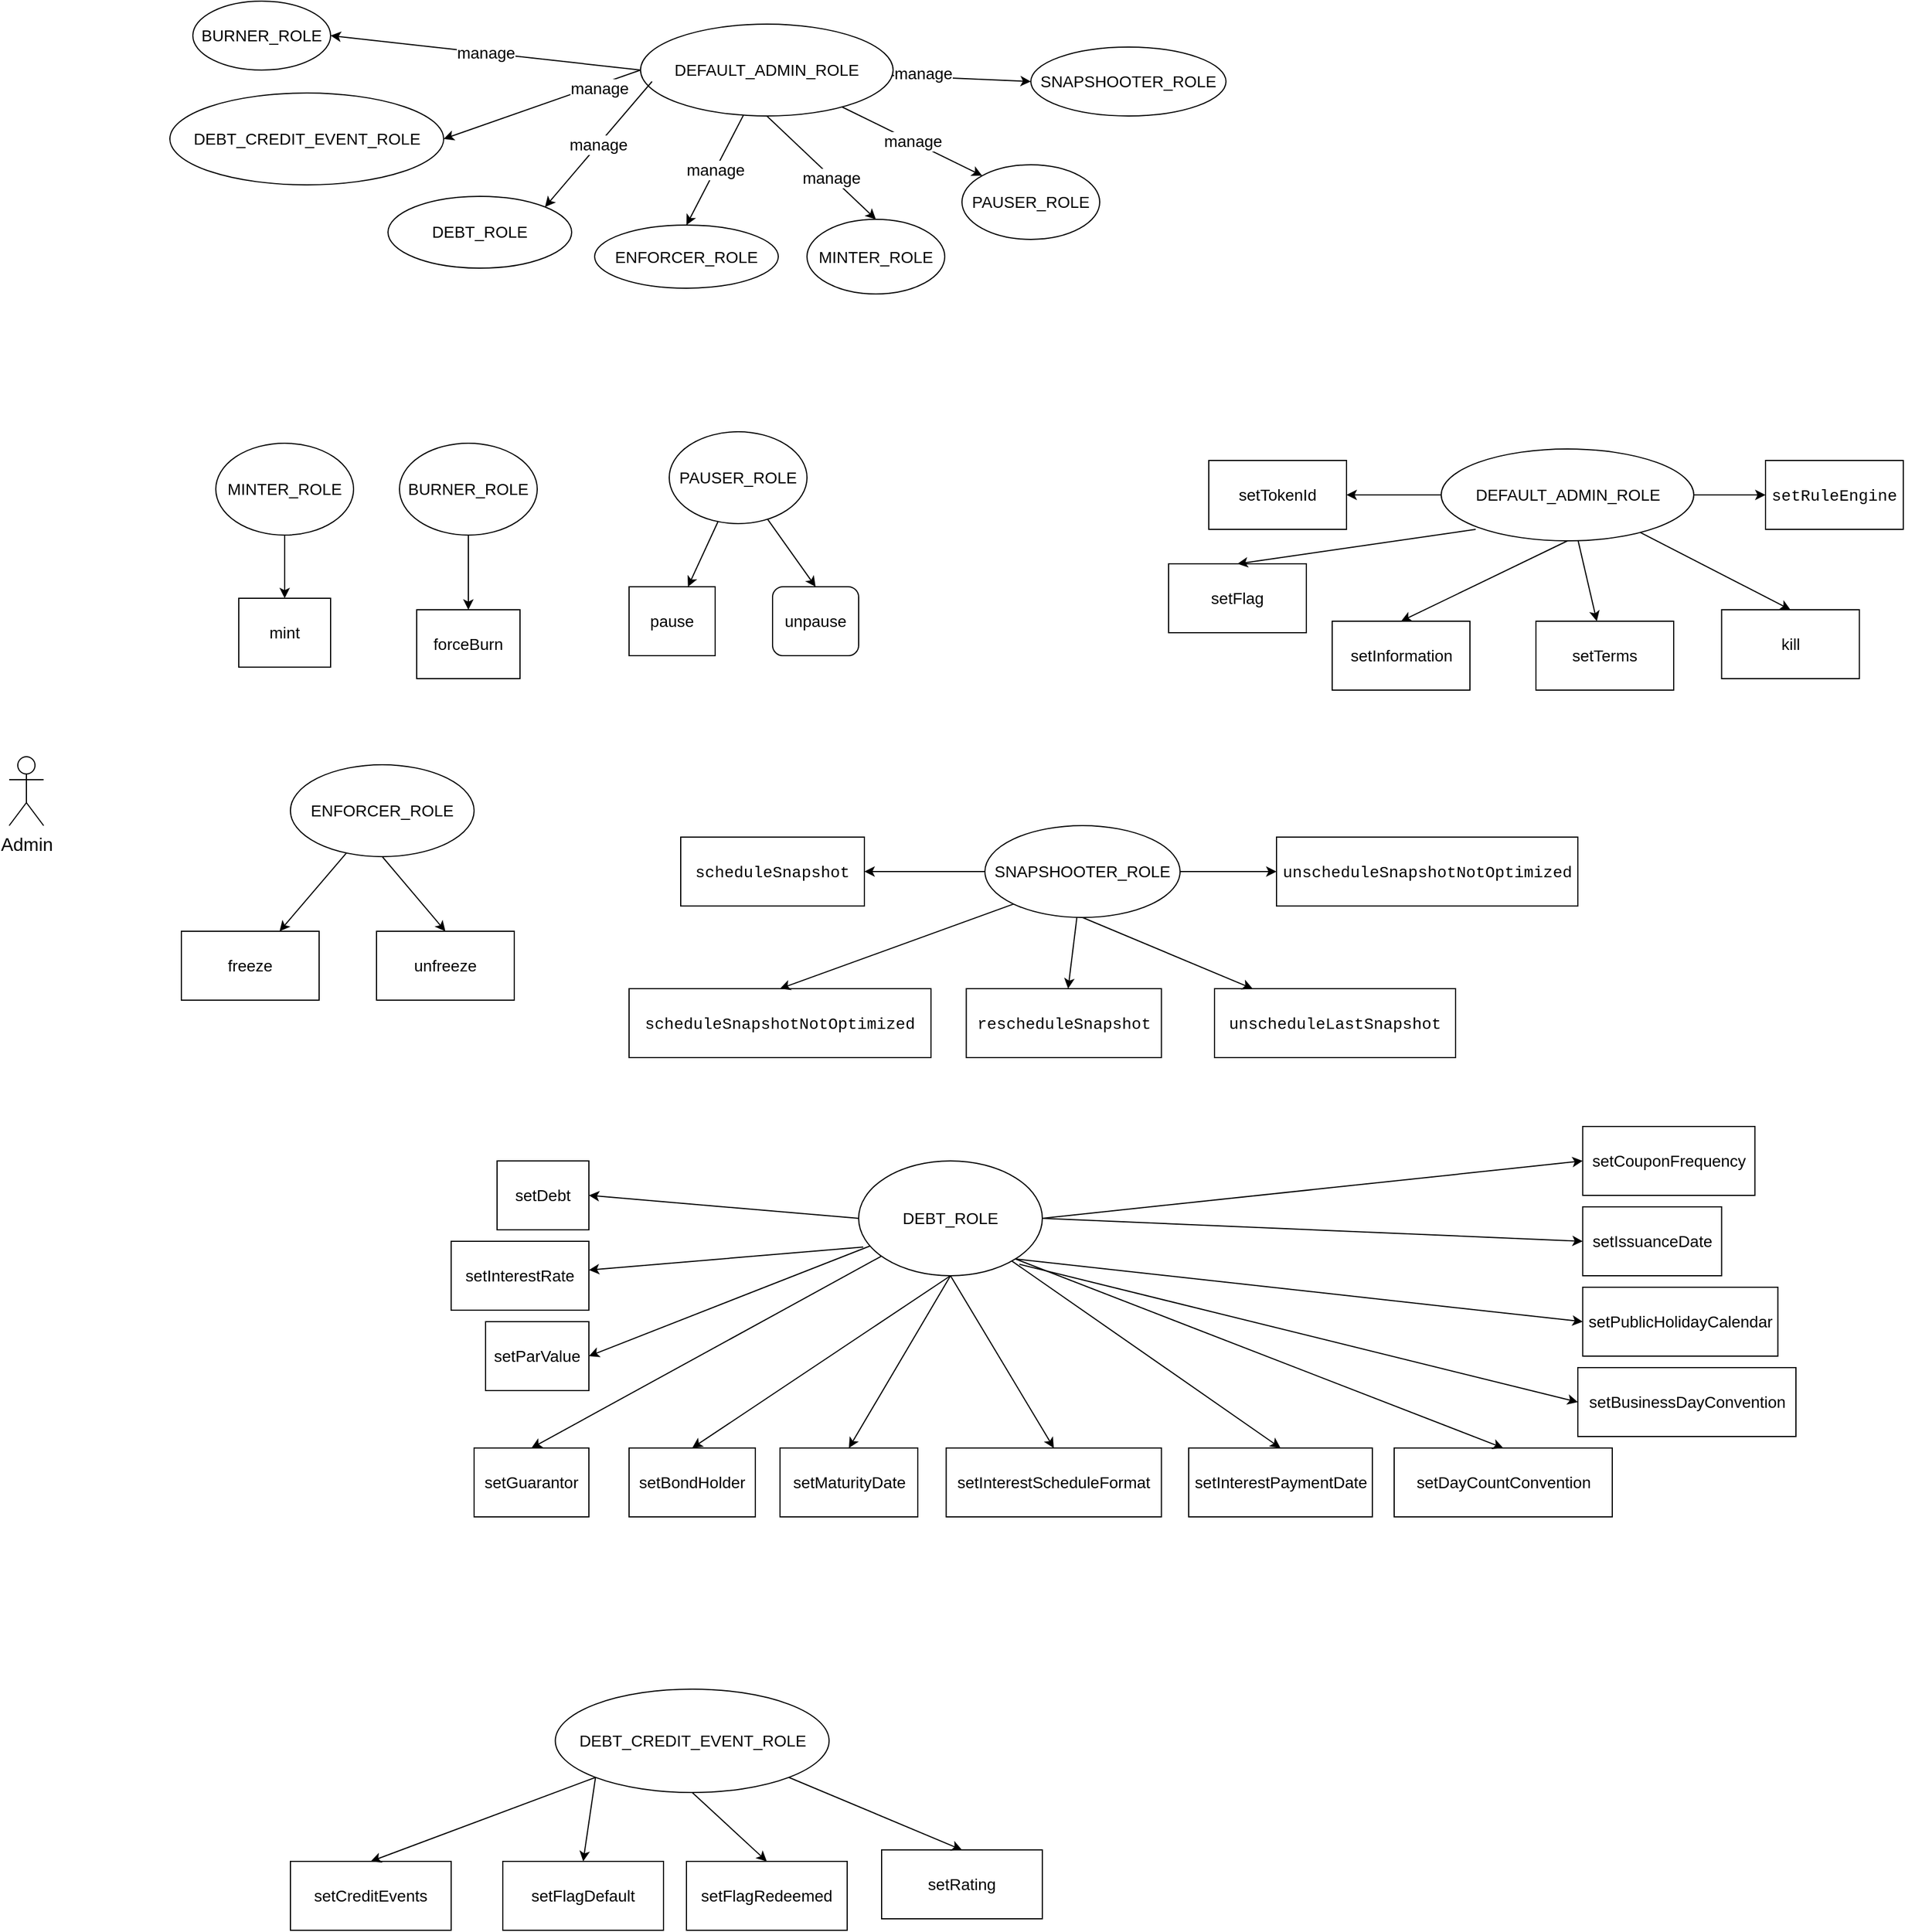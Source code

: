 <mxfile version="20.6.2" type="device" pages="3"><diagram id="l73EnnfV4wdAofOwxA1Z" name="RBAC"><mxGraphModel dx="4498" dy="1176" grid="1" gridSize="10" guides="1" tooltips="1" connect="1" arrows="1" fold="1" page="1" pageScale="1" pageWidth="1654" pageHeight="2336" math="0" shadow="0"><root><mxCell id="0"/><mxCell id="1" parent="0"/><mxCell id="ODlAs5vvI40n7hUHNTFT-3" value="mint" style="rounded=0;whiteSpace=wrap;html=1;fontSize=14;fontColor=#000000;" parent="1" vertex="1"><mxGeometry x="100" y="740" width="80" height="60" as="geometry"/></mxCell><mxCell id="ODlAs5vvI40n7hUHNTFT-4" value="" style="endArrow=classic;html=1;rounded=0;fontSize=14;fontColor=#000000;" parent="1" source="ODlAs5vvI40n7hUHNTFT-29" target="ODlAs5vvI40n7hUHNTFT-3" edge="1"><mxGeometry width="50" height="50" relative="1" as="geometry"><mxPoint x="140" y="700" as="sourcePoint"/><mxPoint x="255" y="720" as="targetPoint"/></mxGeometry></mxCell><mxCell id="ODlAs5vvI40n7hUHNTFT-6" value="forceBurn" style="rounded=0;whiteSpace=wrap;html=1;fontSize=14;fontColor=#000000;" parent="1" vertex="1"><mxGeometry x="255" y="750" width="90" height="60" as="geometry"/></mxCell><mxCell id="ODlAs5vvI40n7hUHNTFT-7" value="" style="endArrow=classic;html=1;rounded=0;entryX=0.5;entryY=0;entryDx=0;entryDy=0;fontSize=14;fontColor=#000000;" parent="1" source="ODlAs5vvI40n7hUHNTFT-28" target="ODlAs5vvI40n7hUHNTFT-6" edge="1"><mxGeometry width="50" height="50" relative="1" as="geometry"><mxPoint x="300" y="700" as="sourcePoint"/><mxPoint x="385" y="730" as="targetPoint"/></mxGeometry></mxCell><mxCell id="ODlAs5vvI40n7hUHNTFT-9" value="pause" style="rounded=0;whiteSpace=wrap;html=1;fontSize=14;fontColor=#000000;" parent="1" vertex="1"><mxGeometry x="440" y="730" width="75" height="60" as="geometry"/></mxCell><mxCell id="ODlAs5vvI40n7hUHNTFT-10" value="" style="endArrow=classic;html=1;rounded=0;fontSize=14;fontColor=#000000;" parent="1" source="ODlAs5vvI40n7hUHNTFT-27" target="ODlAs5vvI40n7hUHNTFT-9" edge="1"><mxGeometry width="50" height="50" relative="1" as="geometry"><mxPoint x="515.335" y="665.97" as="sourcePoint"/><mxPoint x="525" y="700" as="targetPoint"/></mxGeometry></mxCell><mxCell id="ODlAs5vvI40n7hUHNTFT-11" value="unpause" style="rounded=1;whiteSpace=wrap;html=1;fontSize=14;fontColor=#000000;" parent="1" vertex="1"><mxGeometry x="565" y="730" width="75" height="60" as="geometry"/></mxCell><mxCell id="ODlAs5vvI40n7hUHNTFT-12" value="" style="endArrow=classic;html=1;rounded=0;entryX=0.5;entryY=0;entryDx=0;entryDy=0;fontSize=14;fontColor=#000000;" parent="1" source="ODlAs5vvI40n7hUHNTFT-27" target="ODlAs5vvI40n7hUHNTFT-11" edge="1"><mxGeometry width="50" height="50" relative="1" as="geometry"><mxPoint x="557.361" y="664.721" as="sourcePoint"/><mxPoint x="655" y="710" as="targetPoint"/></mxGeometry></mxCell><mxCell id="ODlAs5vvI40n7hUHNTFT-14" value="setDebt" style="rounded=0;whiteSpace=wrap;html=1;fontSize=14;fontColor=#000000;" parent="1" vertex="1"><mxGeometry x="325" y="1230" width="80" height="60" as="geometry"/></mxCell><mxCell id="ODlAs5vvI40n7hUHNTFT-15" value="" style="endArrow=classic;html=1;rounded=0;entryX=1;entryY=0.5;entryDx=0;entryDy=0;fontSize=14;fontColor=#000000;exitX=0;exitY=0.5;exitDx=0;exitDy=0;" parent="1" source="Zi_m1TbJr56oXFT-B1pm-1" target="ODlAs5vvI40n7hUHNTFT-14" edge="1"><mxGeometry width="50" height="50" relative="1" as="geometry"><mxPoint x="68.5" y="1363" as="sourcePoint"/><mxPoint x="10" y="1390" as="targetPoint"/></mxGeometry></mxCell><mxCell id="ODlAs5vvI40n7hUHNTFT-16" value="setInterestRate" style="rounded=0;whiteSpace=wrap;html=1;fontSize=14;fontColor=#000000;" parent="1" vertex="1"><mxGeometry x="285" y="1300" width="120" height="60" as="geometry"/></mxCell><mxCell id="ODlAs5vvI40n7hUHNTFT-17" value="" style="endArrow=classic;html=1;rounded=0;fontSize=14;fontColor=#000000;exitX=0.025;exitY=0.75;exitDx=0;exitDy=0;exitPerimeter=0;" parent="1" source="Zi_m1TbJr56oXFT-B1pm-1" target="ODlAs5vvI40n7hUHNTFT-16" edge="1"><mxGeometry width="50" height="50" relative="1" as="geometry"><mxPoint x="680" y="1290" as="sourcePoint"/><mxPoint x="150" y="1370" as="targetPoint"/></mxGeometry></mxCell><mxCell id="ODlAs5vvI40n7hUHNTFT-18" value="&lt;span style=&quot;font-family: ui-monospace, SFMono-Regular, &amp;quot;SF Mono&amp;quot;, Menlo, Consolas, &amp;quot;Liberation Mono&amp;quot;, monospace; text-align: start; background-color: rgb(255, 255, 255); font-size: 14px;&quot;&gt;scheduleSnapshot&lt;/span&gt;" style="rounded=0;whiteSpace=wrap;html=1;fontSize=14;fontColor=#000000;" parent="1" vertex="1"><mxGeometry x="485" y="948" width="160" height="60" as="geometry"/></mxCell><mxCell id="ODlAs5vvI40n7hUHNTFT-19" value="SNAPSHOOTER_ROLE" style="ellipse;whiteSpace=wrap;html=1;fontSize=14;fontColor=#000000;" parent="1" vertex="1"><mxGeometry x="750" y="938" width="170" height="80" as="geometry"/></mxCell><mxCell id="ODlAs5vvI40n7hUHNTFT-20" value="" style="endArrow=classic;html=1;rounded=0;exitX=0;exitY=0.5;exitDx=0;exitDy=0;fontSize=14;fontColor=#000000;" parent="1" source="ODlAs5vvI40n7hUHNTFT-19" target="ODlAs5vvI40n7hUHNTFT-18" edge="1"><mxGeometry width="50" height="50" relative="1" as="geometry"><mxPoint x="887.5" y="1098" as="sourcePoint"/><mxPoint x="937.5" y="1048" as="targetPoint"/></mxGeometry></mxCell><mxCell id="ODlAs5vvI40n7hUHNTFT-21" value="&lt;span style=&quot;font-family: ui-monospace, SFMono-Regular, &amp;quot;SF Mono&amp;quot;, Menlo, Consolas, &amp;quot;Liberation Mono&amp;quot;, monospace; text-align: start; background-color: rgb(255, 255, 255); font-size: 14px;&quot;&gt;rescheduleSnapshot&lt;/span&gt;" style="rounded=0;whiteSpace=wrap;html=1;fontSize=14;fontColor=#000000;" parent="1" vertex="1"><mxGeometry x="733.75" y="1080" width="170" height="60" as="geometry"/></mxCell><mxCell id="ODlAs5vvI40n7hUHNTFT-22" value="" style="endArrow=classic;html=1;rounded=0;fontSize=14;fontColor=#000000;" parent="1" source="ODlAs5vvI40n7hUHNTFT-19" target="ODlAs5vvI40n7hUHNTFT-21" edge="1"><mxGeometry width="50" height="50" relative="1" as="geometry"><mxPoint x="1037.5" y="1048" as="sourcePoint"/><mxPoint x="1087.5" y="998" as="targetPoint"/></mxGeometry></mxCell><mxCell id="ODlAs5vvI40n7hUHNTFT-23" value="&lt;span style=&quot;font-family: ui-monospace, SFMono-Regular, &amp;quot;SF Mono&amp;quot;, Menlo, Consolas, &amp;quot;Liberation Mono&amp;quot;, monospace; text-align: start; background-color: rgb(255, 255, 255); font-size: 14px;&quot;&gt;unscheduleLastSnapshot&lt;/span&gt;" style="rounded=0;whiteSpace=wrap;html=1;fontSize=14;fontColor=#000000;" parent="1" vertex="1"><mxGeometry x="950" y="1080" width="210" height="60" as="geometry"/></mxCell><mxCell id="ODlAs5vvI40n7hUHNTFT-24" value="" style="endArrow=classic;html=1;rounded=0;exitX=0.5;exitY=1;exitDx=0;exitDy=0;fontSize=14;fontColor=#000000;" parent="1" source="ODlAs5vvI40n7hUHNTFT-19" target="ODlAs5vvI40n7hUHNTFT-23" edge="1"><mxGeometry width="50" height="50" relative="1" as="geometry"><mxPoint x="1067.5" y="1068" as="sourcePoint"/><mxPoint x="1117.5" y="1018" as="targetPoint"/><Array as="points"/></mxGeometry></mxCell><mxCell id="ODlAs5vvI40n7hUHNTFT-26" value="&lt;span style=&quot;font-size: 14px;&quot;&gt;DEFAULT_ADMIN_ROLE&lt;/span&gt;" style="ellipse;whiteSpace=wrap;html=1;fontSize=14;fontColor=#000000;" parent="1" vertex="1"><mxGeometry x="1147.5" y="610" width="220" height="80" as="geometry"/></mxCell><mxCell id="ODlAs5vvI40n7hUHNTFT-27" value="&lt;span style=&quot;font-size: 14px;&quot;&gt;PAUSER_ROLE&lt;/span&gt;" style="ellipse;whiteSpace=wrap;html=1;fontSize=14;fontColor=#000000;" parent="1" vertex="1"><mxGeometry x="475" y="595" width="120" height="80" as="geometry"/></mxCell><mxCell id="ODlAs5vvI40n7hUHNTFT-28" value="&lt;span style=&quot;font-size: 14px;&quot;&gt;BURNER_ROLE&lt;/span&gt;" style="ellipse;whiteSpace=wrap;html=1;fontSize=14;fontColor=#000000;" parent="1" vertex="1"><mxGeometry x="240" y="605" width="120" height="80" as="geometry"/></mxCell><mxCell id="ODlAs5vvI40n7hUHNTFT-29" value="&lt;span style=&quot;font-size: 14px;&quot;&gt;MINTER_ROLE&lt;/span&gt;" style="ellipse;whiteSpace=wrap;html=1;fontSize=14;fontColor=#000000;" parent="1" vertex="1"><mxGeometry x="80" y="605" width="120" height="80" as="geometry"/></mxCell><mxCell id="ODlAs5vvI40n7hUHNTFT-30" value="setTokenId" style="rounded=0;whiteSpace=wrap;html=1;fontSize=14;fontColor=#000000;" parent="1" vertex="1"><mxGeometry x="945" y="620" width="120" height="60" as="geometry"/></mxCell><mxCell id="ODlAs5vvI40n7hUHNTFT-31" value="" style="endArrow=classic;html=1;rounded=0;exitX=0;exitY=0.5;exitDx=0;exitDy=0;entryX=1;entryY=0.5;entryDx=0;entryDy=0;fontSize=14;fontColor=#000000;" parent="1" source="ODlAs5vvI40n7hUHNTFT-26" target="ODlAs5vvI40n7hUHNTFT-30" edge="1"><mxGeometry width="50" height="50" relative="1" as="geometry"><mxPoint x="1097.5" y="770" as="sourcePoint"/><mxPoint x="1147.5" y="720" as="targetPoint"/></mxGeometry></mxCell><mxCell id="ODlAs5vvI40n7hUHNTFT-32" value="setTerms" style="rounded=0;whiteSpace=wrap;html=1;fontSize=14;fontColor=#000000;" parent="1" vertex="1"><mxGeometry x="1230" y="760" width="120" height="60" as="geometry"/></mxCell><mxCell id="ODlAs5vvI40n7hUHNTFT-33" value="" style="endArrow=classic;html=1;rounded=0;fontSize=14;fontColor=#000000;" parent="1" source="ODlAs5vvI40n7hUHNTFT-26" target="ODlAs5vvI40n7hUHNTFT-32" edge="1"><mxGeometry width="50" height="50" relative="1" as="geometry"><mxPoint x="1127.5" y="770" as="sourcePoint"/><mxPoint x="1177.5" y="720" as="targetPoint"/></mxGeometry></mxCell><mxCell id="ODlAs5vvI40n7hUHNTFT-34" value="kill" style="rounded=0;whiteSpace=wrap;html=1;fontSize=14;fontColor=#000000;" parent="1" vertex="1"><mxGeometry x="1391.75" y="750" width="120" height="60" as="geometry"/></mxCell><mxCell id="ODlAs5vvI40n7hUHNTFT-35" value="" style="endArrow=classic;html=1;rounded=0;entryX=0.5;entryY=0;entryDx=0;entryDy=0;fontSize=14;fontColor=#000000;" parent="1" source="ODlAs5vvI40n7hUHNTFT-26" target="ODlAs5vvI40n7hUHNTFT-34" edge="1"><mxGeometry width="50" height="50" relative="1" as="geometry"><mxPoint x="1267.5" y="700" as="sourcePoint"/><mxPoint x="1197.5" y="660" as="targetPoint"/></mxGeometry></mxCell><mxCell id="ODlAs5vvI40n7hUHNTFT-36" value="&lt;span style=&quot;font-family: ui-monospace, SFMono-Regular, &amp;quot;SF Mono&amp;quot;, Menlo, Consolas, &amp;quot;Liberation Mono&amp;quot;, monospace; text-align: start; background-color: rgb(255, 255, 255); font-size: 14px;&quot;&gt;setRuleEngine&lt;/span&gt;" style="rounded=0;whiteSpace=wrap;html=1;fontSize=14;fontColor=#000000;" parent="1" vertex="1"><mxGeometry x="1430" y="620" width="120" height="60" as="geometry"/></mxCell><mxCell id="ODlAs5vvI40n7hUHNTFT-37" value="" style="endArrow=classic;html=1;rounded=0;fontSize=14;fontColor=#000000;entryX=0.5;entryY=0;entryDx=0;entryDy=0;exitX=0.5;exitY=1;exitDx=0;exitDy=0;" parent="1" source="ODlAs5vvI40n7hUHNTFT-26" target="9yiXy5Pcp_It8ObjO5Z9-18" edge="1"><mxGeometry width="50" height="50" relative="1" as="geometry"><mxPoint x="1617.5" y="700" as="sourcePoint"/><mxPoint x="1547.5" y="980" as="targetPoint"/></mxGeometry></mxCell><mxCell id="ODlAs5vvI40n7hUHNTFT-43" value="" style="endArrow=classic;html=1;rounded=0;entryX=0.5;entryY=0;entryDx=0;entryDy=0;fontSize=14;fontColor=#000000;exitX=0.5;exitY=1;exitDx=0;exitDy=0;" parent="1" source="9yiXy5Pcp_It8ObjO5Z9-66" target="9yiXy5Pcp_It8ObjO5Z9-68" edge="1"><mxGeometry width="50" height="50" relative="1" as="geometry"><mxPoint x="584.634" y="335" as="sourcePoint"/><mxPoint x="670" y="510" as="targetPoint"/></mxGeometry></mxCell><mxCell id="ODlAs5vvI40n7hUHNTFT-44" value="manage" style="edgeLabel;html=1;align=center;verticalAlign=middle;resizable=0;points=[];fontSize=14;fontColor=#000000;" parent="ODlAs5vvI40n7hUHNTFT-43" vertex="1" connectable="0"><mxGeometry x="0.186" y="-1" relative="1" as="geometry"><mxPoint as="offset"/></mxGeometry></mxCell><mxCell id="ODlAs5vvI40n7hUHNTFT-46" value="manage" style="endArrow=classic;html=1;rounded=0;entryX=1;entryY=0.5;entryDx=0;entryDy=0;fontSize=14;fontColor=#000000;exitX=0;exitY=0.5;exitDx=0;exitDy=0;" parent="1" source="9yiXy5Pcp_It8ObjO5Z9-66" target="9yiXy5Pcp_It8ObjO5Z9-67" edge="1"><mxGeometry width="50" height="50" relative="1" as="geometry"><mxPoint x="485" y="305" as="sourcePoint"/><mxPoint x="291.5" y="340" as="targetPoint"/></mxGeometry></mxCell><mxCell id="ODlAs5vvI40n7hUHNTFT-49" value="manage" style="endArrow=classic;html=1;rounded=0;entryX=0;entryY=0;entryDx=0;entryDy=0;fontSize=14;fontColor=#000000;" parent="1" source="9yiXy5Pcp_It8ObjO5Z9-66" target="9yiXy5Pcp_It8ObjO5Z9-69" edge="1"><mxGeometry width="50" height="50" relative="1" as="geometry"><mxPoint x="612.5" y="335" as="sourcePoint"/><mxPoint x="760" y="460" as="targetPoint"/></mxGeometry></mxCell><mxCell id="ODlAs5vvI40n7hUHNTFT-50" value="manage" style="endArrow=classic;html=1;rounded=0;fontSize=14;fontColor=#000000;entryX=0.5;entryY=0;entryDx=0;entryDy=0;" parent="1" source="9yiXy5Pcp_It8ObjO5Z9-66" target="9yiXy5Pcp_It8ObjO5Z9-72" edge="1"><mxGeometry width="50" height="50" relative="1" as="geometry"><mxPoint x="563.298" y="335" as="sourcePoint"/><mxPoint x="522.404" y="510" as="targetPoint"/></mxGeometry></mxCell><mxCell id="ODlAs5vvI40n7hUHNTFT-52" value="" style="endArrow=classic;html=1;rounded=0;entryX=0;entryY=0.5;entryDx=0;entryDy=0;fontSize=14;fontColor=#000000;" parent="1" source="9yiXy5Pcp_It8ObjO5Z9-66" target="9yiXy5Pcp_It8ObjO5Z9-73" edge="1"><mxGeometry width="50" height="50" relative="1" as="geometry"><mxPoint x="655" y="335" as="sourcePoint"/><mxPoint x="772.5" y="400" as="targetPoint"/></mxGeometry></mxCell><mxCell id="ODlAs5vvI40n7hUHNTFT-53" value="manage" style="edgeLabel;html=1;align=center;verticalAlign=middle;resizable=0;points=[];fontSize=14;fontColor=#000000;" parent="ODlAs5vvI40n7hUHNTFT-52" vertex="1" connectable="0"><mxGeometry x="-0.564" y="3" relative="1" as="geometry"><mxPoint as="offset"/></mxGeometry></mxCell><mxCell id="Zi_m1TbJr56oXFT-B1pm-1" value="DEBT_ROLE" style="ellipse;whiteSpace=wrap;html=1;fontSize=14;fontColor=#000000;" parent="1" vertex="1"><mxGeometry x="640" y="1230" width="160" height="100" as="geometry"/></mxCell><mxCell id="9yiXy5Pcp_It8ObjO5Z9-8" value="Admin" style="text;html=1;strokeColor=none;fillColor=none;align=center;verticalAlign=middle;whiteSpace=wrap;rounded=0;fontSize=16;" vertex="1" parent="1"><mxGeometry x="850" y="290" width="60" height="30" as="geometry"/></mxCell><mxCell id="9yiXy5Pcp_It8ObjO5Z9-9" value="&lt;span style=&quot;font-family: ui-monospace, SFMono-Regular, &amp;quot;SF Mono&amp;quot;, Menlo, Consolas, &amp;quot;Liberation Mono&amp;quot;, monospace; text-align: start; background-color: rgb(255, 255, 255); font-size: 14px;&quot;&gt;scheduleSnapshotNotOptimized&lt;/span&gt;" style="rounded=0;whiteSpace=wrap;html=1;fontSize=14;fontColor=#000000;" vertex="1" parent="1"><mxGeometry x="440" y="1080" width="263" height="60" as="geometry"/></mxCell><mxCell id="9yiXy5Pcp_It8ObjO5Z9-11" value="&lt;span style=&quot;font-family: ui-monospace, SFMono-Regular, &amp;quot;SF Mono&amp;quot;, Menlo, Consolas, &amp;quot;Liberation Mono&amp;quot;, monospace; text-align: start; background-color: rgb(255, 255, 255); font-size: 14px;&quot;&gt;unscheduleSnapshotNotOptimized&lt;/span&gt;" style="rounded=0;whiteSpace=wrap;html=1;fontSize=14;fontColor=#000000;" vertex="1" parent="1"><mxGeometry x="1004" y="948" width="262.5" height="60" as="geometry"/></mxCell><mxCell id="9yiXy5Pcp_It8ObjO5Z9-12" value="" style="endArrow=classic;html=1;rounded=0;exitX=0;exitY=1;exitDx=0;exitDy=0;fontSize=14;fontColor=#000000;entryX=0.5;entryY=0;entryDx=0;entryDy=0;" edge="1" parent="1" source="ODlAs5vvI40n7hUHNTFT-19" target="9yiXy5Pcp_It8ObjO5Z9-9"><mxGeometry width="50" height="50" relative="1" as="geometry"><mxPoint x="962.5" y="1016.333" as="sourcePoint"/><mxPoint x="427.5" y="1113.474" as="targetPoint"/></mxGeometry></mxCell><mxCell id="9yiXy5Pcp_It8ObjO5Z9-14" value="" style="endArrow=classic;html=1;rounded=0;exitX=1;exitY=0.5;exitDx=0;exitDy=0;fontSize=14;fontColor=#000000;entryX=0;entryY=0.5;entryDx=0;entryDy=0;" edge="1" parent="1" source="ODlAs5vvI40n7hUHNTFT-19" target="9yiXy5Pcp_It8ObjO5Z9-11"><mxGeometry width="50" height="50" relative="1" as="geometry"><mxPoint x="1082.5" y="1016.333" as="sourcePoint"/><mxPoint x="1094.533" y="1138" as="targetPoint"/><Array as="points"/></mxGeometry></mxCell><mxCell id="9yiXy5Pcp_It8ObjO5Z9-16" value="setFlag" style="rounded=0;whiteSpace=wrap;html=1;fontSize=14;fontColor=#000000;" vertex="1" parent="1"><mxGeometry x="910" y="710" width="120" height="60" as="geometry"/></mxCell><mxCell id="9yiXy5Pcp_It8ObjO5Z9-17" value="" style="endArrow=classic;html=1;rounded=0;entryX=0.5;entryY=0;entryDx=0;entryDy=0;fontSize=14;fontColor=#000000;" edge="1" parent="1" target="9yiXy5Pcp_It8ObjO5Z9-16"><mxGeometry width="50" height="50" relative="1" as="geometry"><mxPoint x="1177.5" y="680" as="sourcePoint"/><mxPoint x="802.5" y="770" as="targetPoint"/></mxGeometry></mxCell><mxCell id="9yiXy5Pcp_It8ObjO5Z9-18" value="setInformation" style="rounded=0;whiteSpace=wrap;html=1;fontSize=14;fontColor=#000000;" vertex="1" parent="1"><mxGeometry x="1052.5" y="760" width="120" height="60" as="geometry"/></mxCell><mxCell id="9yiXy5Pcp_It8ObjO5Z9-20" value="" style="endArrow=classic;html=1;rounded=0;entryX=0;entryY=0.5;entryDx=0;entryDy=0;fontSize=14;fontColor=#000000;" edge="1" parent="1" source="ODlAs5vvI40n7hUHNTFT-26" target="ODlAs5vvI40n7hUHNTFT-36"><mxGeometry width="50" height="50" relative="1" as="geometry"><mxPoint x="1114.772" y="698.469" as="sourcePoint"/><mxPoint x="1467.5" y="800" as="targetPoint"/></mxGeometry></mxCell><mxCell id="9yiXy5Pcp_It8ObjO5Z9-21" value="freeze" style="rounded=0;whiteSpace=wrap;html=1;fontSize=14;fontColor=#000000;" vertex="1" parent="1"><mxGeometry x="50" y="1030" width="120" height="60" as="geometry"/></mxCell><mxCell id="9yiXy5Pcp_It8ObjO5Z9-22" value="" style="endArrow=classic;html=1;rounded=0;fontSize=14;fontColor=#000000;" edge="1" parent="1" source="9yiXy5Pcp_It8ObjO5Z9-23" target="9yiXy5Pcp_It8ObjO5Z9-21"><mxGeometry width="50" height="50" relative="1" as="geometry"><mxPoint x="140" y="980" as="sourcePoint"/><mxPoint x="255" y="1000" as="targetPoint"/></mxGeometry></mxCell><mxCell id="9yiXy5Pcp_It8ObjO5Z9-23" value="&lt;span style=&quot;font-size: 14px;&quot;&gt;ENFORCER_ROLE&lt;/span&gt;" style="ellipse;whiteSpace=wrap;html=1;fontSize=14;fontColor=#000000;" vertex="1" parent="1"><mxGeometry x="145" y="885" width="160" height="80" as="geometry"/></mxCell><mxCell id="9yiXy5Pcp_It8ObjO5Z9-24" value="setParValue" style="rounded=0;whiteSpace=wrap;html=1;fontSize=14;fontColor=#000000;" vertex="1" parent="1"><mxGeometry x="315" y="1370" width="90" height="60" as="geometry"/></mxCell><mxCell id="9yiXy5Pcp_It8ObjO5Z9-25" value="" style="endArrow=classic;html=1;rounded=0;fontSize=14;fontColor=#000000;entryX=1;entryY=0.5;entryDx=0;entryDy=0;exitX=0.063;exitY=0.74;exitDx=0;exitDy=0;exitPerimeter=0;" edge="1" parent="1" source="Zi_m1TbJr56oXFT-B1pm-1" target="9yiXy5Pcp_It8ObjO5Z9-24"><mxGeometry width="50" height="50" relative="1" as="geometry"><mxPoint x="80" y="1375" as="sourcePoint"/><mxPoint x="156.931" y="1490" as="targetPoint"/></mxGeometry></mxCell><mxCell id="9yiXy5Pcp_It8ObjO5Z9-26" value="setGuarantor" style="rounded=0;whiteSpace=wrap;html=1;fontSize=14;fontColor=#000000;" vertex="1" parent="1"><mxGeometry x="305" y="1480" width="100" height="60" as="geometry"/></mxCell><mxCell id="9yiXy5Pcp_It8ObjO5Z9-27" value="" style="endArrow=classic;html=1;rounded=0;fontSize=14;fontColor=#000000;entryX=0.5;entryY=0;entryDx=0;entryDy=0;" edge="1" parent="1" source="Zi_m1TbJr56oXFT-B1pm-1" target="9yiXy5Pcp_It8ObjO5Z9-26"><mxGeometry width="50" height="50" relative="1" as="geometry"><mxPoint x="128.495" y="1364.766" as="sourcePoint"/><mxPoint x="280" y="1490" as="targetPoint"/></mxGeometry></mxCell><mxCell id="9yiXy5Pcp_It8ObjO5Z9-28" value="setBondHolder" style="rounded=0;whiteSpace=wrap;html=1;fontSize=14;fontColor=#000000;" vertex="1" parent="1"><mxGeometry x="440" y="1480" width="110" height="60" as="geometry"/></mxCell><mxCell id="9yiXy5Pcp_It8ObjO5Z9-29" value="setMaturityDate" style="rounded=0;whiteSpace=wrap;html=1;fontSize=14;fontColor=#000000;" vertex="1" parent="1"><mxGeometry x="571.5" y="1480" width="120" height="60" as="geometry"/></mxCell><mxCell id="9yiXy5Pcp_It8ObjO5Z9-30" value="setInterestScheduleFormat" style="rounded=0;whiteSpace=wrap;html=1;fontSize=14;fontColor=#000000;" vertex="1" parent="1"><mxGeometry x="716.25" y="1480" width="187.5" height="60" as="geometry"/></mxCell><mxCell id="9yiXy5Pcp_It8ObjO5Z9-31" value="setInterestPaymentDate" style="rounded=0;whiteSpace=wrap;html=1;fontSize=14;fontColor=#000000;" vertex="1" parent="1"><mxGeometry x="927.5" y="1480" width="160" height="60" as="geometry"/></mxCell><mxCell id="9yiXy5Pcp_It8ObjO5Z9-34" value="" style="endArrow=classic;html=1;rounded=0;fontSize=14;fontColor=#000000;entryX=0.5;entryY=0;entryDx=0;entryDy=0;" edge="1" parent="1" source="Zi_m1TbJr56oXFT-B1pm-1" target="9yiXy5Pcp_It8ObjO5Z9-31"><mxGeometry width="50" height="50" relative="1" as="geometry"><mxPoint x="142.617" y="1356.119" as="sourcePoint"/><mxPoint x="410" y="1490" as="targetPoint"/></mxGeometry></mxCell><mxCell id="9yiXy5Pcp_It8ObjO5Z9-35" value="" style="endArrow=classic;html=1;rounded=0;fontSize=14;fontColor=#000000;entryX=0.5;entryY=0;entryDx=0;entryDy=0;exitX=0.5;exitY=1;exitDx=0;exitDy=0;" edge="1" parent="1" source="Zi_m1TbJr56oXFT-B1pm-1" target="9yiXy5Pcp_It8ObjO5Z9-28"><mxGeometry width="50" height="50" relative="1" as="geometry"><mxPoint x="151.955" y="1346.853" as="sourcePoint"/><mxPoint x="620" y="1490" as="targetPoint"/></mxGeometry></mxCell><mxCell id="9yiXy5Pcp_It8ObjO5Z9-36" value="setDayCountConvention" style="rounded=0;whiteSpace=wrap;html=1;fontSize=14;fontColor=#000000;" vertex="1" parent="1"><mxGeometry x="1106.5" y="1480" width="190" height="60" as="geometry"/></mxCell><mxCell id="9yiXy5Pcp_It8ObjO5Z9-37" value="setBusinessDayConvention" style="rounded=0;whiteSpace=wrap;html=1;fontSize=14;fontColor=#000000;" vertex="1" parent="1"><mxGeometry x="1266.5" y="1410" width="190" height="60" as="geometry"/></mxCell><mxCell id="9yiXy5Pcp_It8ObjO5Z9-38" value="" style="endArrow=classic;html=1;rounded=0;fontSize=14;fontColor=#000000;entryX=0.5;entryY=0;entryDx=0;entryDy=0;exitX=1;exitY=1;exitDx=0;exitDy=0;" edge="1" parent="1" source="Zi_m1TbJr56oXFT-B1pm-1" target="9yiXy5Pcp_It8ObjO5Z9-36"><mxGeometry width="50" height="50" relative="1" as="geometry"><mxPoint x="300" y="1330" as="sourcePoint"/><mxPoint x="770" y="1490" as="targetPoint"/></mxGeometry></mxCell><mxCell id="9yiXy5Pcp_It8ObjO5Z9-39" value="" style="endArrow=classic;html=1;rounded=0;fontSize=14;fontColor=#000000;entryX=0;entryY=0.5;entryDx=0;entryDy=0;" edge="1" parent="1" target="9yiXy5Pcp_It8ObjO5Z9-37"><mxGeometry width="50" height="50" relative="1" as="geometry"><mxPoint x="780" y="1320" as="sourcePoint"/><mxPoint x="965" y="1490" as="targetPoint"/></mxGeometry></mxCell><mxCell id="9yiXy5Pcp_It8ObjO5Z9-40" value="setPublicHolidayCalendar" style="rounded=0;whiteSpace=wrap;html=1;fontSize=14;fontColor=#000000;" vertex="1" parent="1"><mxGeometry x="1270.75" y="1340" width="170" height="60" as="geometry"/></mxCell><mxCell id="9yiXy5Pcp_It8ObjO5Z9-41" value="setIssuanceDate" style="rounded=0;whiteSpace=wrap;html=1;fontSize=14;fontColor=#000000;" vertex="1" parent="1"><mxGeometry x="1270.75" y="1270" width="121" height="60" as="geometry"/></mxCell><mxCell id="9yiXy5Pcp_It8ObjO5Z9-42" value="" style="endArrow=classic;html=1;rounded=0;fontSize=14;fontColor=#000000;entryX=0;entryY=0.5;entryDx=0;entryDy=0;exitX=1;exitY=1;exitDx=0;exitDy=0;" edge="1" parent="1" source="Zi_m1TbJr56oXFT-B1pm-1" target="9yiXy5Pcp_It8ObjO5Z9-40"><mxGeometry width="50" height="50" relative="1" as="geometry"><mxPoint x="330" y="1305" as="sourcePoint"/><mxPoint x="1205" y="1500" as="targetPoint"/></mxGeometry></mxCell><mxCell id="9yiXy5Pcp_It8ObjO5Z9-43" value="" style="endArrow=classic;html=1;rounded=0;fontSize=14;fontColor=#000000;entryX=0;entryY=0.5;entryDx=0;entryDy=0;exitX=1;exitY=0.5;exitDx=0;exitDy=0;" edge="1" parent="1" source="Zi_m1TbJr56oXFT-B1pm-1" target="9yiXy5Pcp_It8ObjO5Z9-41"><mxGeometry width="50" height="50" relative="1" as="geometry"><mxPoint x="340" y="1315" as="sourcePoint"/><mxPoint x="1455" y="1500" as="targetPoint"/></mxGeometry></mxCell><mxCell id="9yiXy5Pcp_It8ObjO5Z9-46" value="" style="endArrow=classic;html=1;rounded=0;fontSize=14;fontColor=#000000;entryX=0.5;entryY=0;entryDx=0;entryDy=0;exitX=0.5;exitY=1;exitDx=0;exitDy=0;" edge="1" parent="1" source="Zi_m1TbJr56oXFT-B1pm-1" target="9yiXy5Pcp_It8ObjO5Z9-29"><mxGeometry width="50" height="50" relative="1" as="geometry"><mxPoint x="730" y="1340" as="sourcePoint"/><mxPoint x="740" y="1490" as="targetPoint"/></mxGeometry></mxCell><mxCell id="9yiXy5Pcp_It8ObjO5Z9-47" value="" style="endArrow=classic;html=1;rounded=0;fontSize=14;fontColor=#000000;entryX=0.5;entryY=0;entryDx=0;entryDy=0;" edge="1" parent="1" target="9yiXy5Pcp_It8ObjO5Z9-30"><mxGeometry width="50" height="50" relative="1" as="geometry"><mxPoint x="720" y="1330" as="sourcePoint"/><mxPoint x="880" y="1490" as="targetPoint"/></mxGeometry></mxCell><mxCell id="9yiXy5Pcp_It8ObjO5Z9-48" value="setCouponFrequency" style="rounded=0;whiteSpace=wrap;html=1;fontSize=14;fontColor=#000000;" vertex="1" parent="1"><mxGeometry x="1270.75" y="1200" width="150" height="60" as="geometry"/></mxCell><mxCell id="9yiXy5Pcp_It8ObjO5Z9-50" value="" style="endArrow=classic;html=1;rounded=0;fontSize=14;fontColor=#000000;entryX=0;entryY=0.5;entryDx=0;entryDy=0;" edge="1" parent="1" target="9yiXy5Pcp_It8ObjO5Z9-48"><mxGeometry width="50" height="50" relative="1" as="geometry"><mxPoint x="800" y="1280" as="sourcePoint"/><mxPoint x="1830.5" y="1490" as="targetPoint"/></mxGeometry></mxCell><mxCell id="9yiXy5Pcp_It8ObjO5Z9-54" value="unfreeze" style="rounded=0;whiteSpace=wrap;html=1;fontSize=14;fontColor=#000000;" vertex="1" parent="1"><mxGeometry x="220" y="1030" width="120" height="60" as="geometry"/></mxCell><mxCell id="9yiXy5Pcp_It8ObjO5Z9-55" value="" style="endArrow=classic;html=1;rounded=0;fontSize=14;fontColor=#000000;entryX=0.5;entryY=0;entryDx=0;entryDy=0;exitX=0.5;exitY=1;exitDx=0;exitDy=0;" edge="1" parent="1" source="9yiXy5Pcp_It8ObjO5Z9-23" target="9yiXy5Pcp_It8ObjO5Z9-54"><mxGeometry width="50" height="50" relative="1" as="geometry"><mxPoint x="200" y="960" as="sourcePoint"/><mxPoint x="161.351" y="1090" as="targetPoint"/></mxGeometry></mxCell><mxCell id="9yiXy5Pcp_It8ObjO5Z9-56" value="DEBT_CREDIT_EVENT_ROLE" style="ellipse;whiteSpace=wrap;html=1;fontSize=14;fontColor=#000000;" vertex="1" parent="1"><mxGeometry x="375.75" y="1690" width="238.5" height="90" as="geometry"/></mxCell><mxCell id="9yiXy5Pcp_It8ObjO5Z9-57" value="setCreditEvents" style="rounded=0;whiteSpace=wrap;html=1;fontSize=14;fontColor=#000000;" vertex="1" parent="1"><mxGeometry x="145" y="1840" width="140" height="60" as="geometry"/></mxCell><mxCell id="9yiXy5Pcp_It8ObjO5Z9-58" value="setFlagDefault" style="rounded=0;whiteSpace=wrap;html=1;fontSize=14;fontColor=#000000;" vertex="1" parent="1"><mxGeometry x="330" y="1840" width="140" height="60" as="geometry"/></mxCell><mxCell id="9yiXy5Pcp_It8ObjO5Z9-59" value="setFlagRedeemed" style="rounded=0;whiteSpace=wrap;html=1;fontSize=14;fontColor=#000000;" vertex="1" parent="1"><mxGeometry x="490" y="1840" width="140" height="60" as="geometry"/></mxCell><mxCell id="9yiXy5Pcp_It8ObjO5Z9-61" value="setRating" style="rounded=0;whiteSpace=wrap;html=1;fontSize=14;fontColor=#000000;" vertex="1" parent="1"><mxGeometry x="660" y="1830" width="140" height="60" as="geometry"/></mxCell><mxCell id="9yiXy5Pcp_It8ObjO5Z9-62" value="" style="endArrow=classic;html=1;rounded=0;fontSize=14;fontColor=#000000;entryX=0.5;entryY=0;entryDx=0;entryDy=0;exitX=0;exitY=1;exitDx=0;exitDy=0;" edge="1" parent="1" source="9yiXy5Pcp_It8ObjO5Z9-56" target="9yiXy5Pcp_It8ObjO5Z9-57"><mxGeometry width="50" height="50" relative="1" as="geometry"><mxPoint x="730" y="1340" as="sourcePoint"/><mxPoint x="641.5" y="1490" as="targetPoint"/></mxGeometry></mxCell><mxCell id="9yiXy5Pcp_It8ObjO5Z9-63" value="" style="endArrow=classic;html=1;rounded=0;fontSize=14;fontColor=#000000;entryX=0.5;entryY=0;entryDx=0;entryDy=0;exitX=0;exitY=1;exitDx=0;exitDy=0;" edge="1" parent="1" source="9yiXy5Pcp_It8ObjO5Z9-56" target="9yiXy5Pcp_It8ObjO5Z9-58"><mxGeometry width="50" height="50" relative="1" as="geometry"><mxPoint x="411.5" y="1725" as="sourcePoint"/><mxPoint x="210" y="1910" as="targetPoint"/></mxGeometry></mxCell><mxCell id="9yiXy5Pcp_It8ObjO5Z9-64" value="" style="endArrow=classic;html=1;rounded=0;fontSize=14;fontColor=#000000;entryX=0.5;entryY=0;entryDx=0;entryDy=0;exitX=0.5;exitY=1;exitDx=0;exitDy=0;" edge="1" parent="1" source="9yiXy5Pcp_It8ObjO5Z9-56" target="9yiXy5Pcp_It8ObjO5Z9-59"><mxGeometry width="50" height="50" relative="1" as="geometry"><mxPoint x="446.306" y="1777.956" as="sourcePoint"/><mxPoint x="415" y="1910" as="targetPoint"/></mxGeometry></mxCell><mxCell id="9yiXy5Pcp_It8ObjO5Z9-65" value="" style="endArrow=classic;html=1;rounded=0;fontSize=14;fontColor=#000000;entryX=0.5;entryY=0;entryDx=0;entryDy=0;exitX=1;exitY=1;exitDx=0;exitDy=0;" edge="1" parent="1" source="9yiXy5Pcp_It8ObjO5Z9-56" target="9yiXy5Pcp_It8ObjO5Z9-61"><mxGeometry width="50" height="50" relative="1" as="geometry"><mxPoint x="530.75" y="1800" as="sourcePoint"/><mxPoint x="605" y="1910" as="targetPoint"/></mxGeometry></mxCell><mxCell id="9yiXy5Pcp_It8ObjO5Z9-66" value="&lt;span style=&quot;font-size: 14px;&quot;&gt;DEFAULT_ADMIN_ROLE&lt;/span&gt;" style="ellipse;whiteSpace=wrap;html=1;fontSize=14;fontColor=#000000;" vertex="1" parent="1"><mxGeometry x="450" y="240" width="220" height="80" as="geometry"/></mxCell><mxCell id="9yiXy5Pcp_It8ObjO5Z9-67" value="&lt;span style=&quot;font-size: 14px;&quot;&gt;BURNER_ROLE&lt;/span&gt;" style="ellipse;whiteSpace=wrap;html=1;fontSize=14;fontColor=#000000;" vertex="1" parent="1"><mxGeometry x="60" y="220" width="120" height="60" as="geometry"/></mxCell><mxCell id="9yiXy5Pcp_It8ObjO5Z9-68" value="&lt;span style=&quot;font-size: 14px;&quot;&gt;MINTER_ROLE&lt;/span&gt;" style="ellipse;whiteSpace=wrap;html=1;fontSize=14;fontColor=#000000;" vertex="1" parent="1"><mxGeometry x="595" y="410" width="120" height="65" as="geometry"/></mxCell><mxCell id="9yiXy5Pcp_It8ObjO5Z9-69" value="&lt;span style=&quot;font-size: 14px;&quot;&gt;PAUSER_ROLE&lt;/span&gt;" style="ellipse;whiteSpace=wrap;html=1;fontSize=14;fontColor=#000000;" vertex="1" parent="1"><mxGeometry x="730" y="362.5" width="120" height="65" as="geometry"/></mxCell><mxCell id="9yiXy5Pcp_It8ObjO5Z9-72" value="&lt;span style=&quot;font-size: 14px;&quot;&gt;ENFORCER_ROLE&lt;/span&gt;" style="ellipse;whiteSpace=wrap;html=1;fontSize=14;fontColor=#000000;" vertex="1" parent="1"><mxGeometry x="410" y="415" width="160" height="55" as="geometry"/></mxCell><mxCell id="9yiXy5Pcp_It8ObjO5Z9-73" value="SNAPSHOOTER_ROLE" style="ellipse;whiteSpace=wrap;html=1;fontSize=14;fontColor=#000000;" vertex="1" parent="1"><mxGeometry x="790" y="260" width="170" height="60" as="geometry"/></mxCell><mxCell id="9yiXy5Pcp_It8ObjO5Z9-74" value="DEBT_ROLE" style="ellipse;whiteSpace=wrap;html=1;fontSize=14;fontColor=#000000;" vertex="1" parent="1"><mxGeometry x="230" y="390" width="160" height="62.5" as="geometry"/></mxCell><mxCell id="9yiXy5Pcp_It8ObjO5Z9-75" value="DEBT_CREDIT_EVENT_ROLE" style="ellipse;whiteSpace=wrap;html=1;fontSize=14;fontColor=#000000;" vertex="1" parent="1"><mxGeometry x="40" y="300" width="238.5" height="80" as="geometry"/></mxCell><mxCell id="9yiXy5Pcp_It8ObjO5Z9-76" value="" style="endArrow=classic;html=1;rounded=0;entryX=1;entryY=0.5;entryDx=0;entryDy=0;exitX=0;exitY=0.5;exitDx=0;exitDy=0;fontSize=14;fontColor=#000000;" edge="1" parent="1" source="9yiXy5Pcp_It8ObjO5Z9-66" target="9yiXy5Pcp_It8ObjO5Z9-75"><mxGeometry width="50" height="50" relative="1" as="geometry"><mxPoint x="647.782" y="318.284" as="sourcePoint"/><mxPoint x="790" y="380" as="targetPoint"/></mxGeometry></mxCell><mxCell id="9yiXy5Pcp_It8ObjO5Z9-77" value="manage" style="edgeLabel;html=1;align=center;verticalAlign=middle;resizable=0;points=[];fontSize=14;fontColor=#000000;" vertex="1" connectable="0" parent="9yiXy5Pcp_It8ObjO5Z9-76"><mxGeometry x="-0.564" y="3" relative="1" as="geometry"><mxPoint as="offset"/></mxGeometry></mxCell><mxCell id="9yiXy5Pcp_It8ObjO5Z9-78" value="manage" style="endArrow=classic;html=1;rounded=0;entryX=1;entryY=0;entryDx=0;entryDy=0;fontSize=14;fontColor=#000000;exitX=0;exitY=0.5;exitDx=0;exitDy=0;" edge="1" parent="1" target="9yiXy5Pcp_It8ObjO5Z9-74"><mxGeometry width="50" height="50" relative="1" as="geometry"><mxPoint x="460" y="290" as="sourcePoint"/><mxPoint x="224.25" y="315" as="targetPoint"/></mxGeometry></mxCell><mxCell id="9yiXy5Pcp_It8ObjO5Z9-79" value="Admin" style="shape=umlActor;verticalLabelPosition=bottom;verticalAlign=top;html=1;outlineConnect=0;fontSize=16;" vertex="1" parent="1"><mxGeometry x="-100" y="878" width="30" height="60" as="geometry"/></mxCell></root></mxGraphModel></diagram><diagram name="Copy of RBAC" id="wqeqbXqo9Si8dZrtHJzG"><mxGraphModel dx="6399" dy="1680" grid="1" gridSize="10" guides="1" tooltips="1" connect="1" arrows="1" fold="1" page="1" pageScale="1" pageWidth="2336" pageHeight="1654" background="#FFFFFF" math="0" shadow="0"><root><mxCell id="ljkczHg_WvdQSydT1pnp-0"/><mxCell id="ljkczHg_WvdQSydT1pnp-1" parent="ljkczHg_WvdQSydT1pnp-0"/><mxCell id="ljkczHg_WvdQSydT1pnp-2" value="mint" style="rounded=0;whiteSpace=wrap;html=1;fontSize=14;fontColor=#000000;" vertex="1" parent="ljkczHg_WvdQSydT1pnp-1"><mxGeometry x="1880" y="1373" width="80" height="60" as="geometry"/></mxCell><mxCell id="ljkczHg_WvdQSydT1pnp-3" value="" style="endArrow=classic;html=1;rounded=0;fontSize=14;fontColor=#000000;" edge="1" parent="ljkczHg_WvdQSydT1pnp-1" source="ljkczHg_WvdQSydT1pnp-24" target="ljkczHg_WvdQSydT1pnp-2"><mxGeometry width="50" height="50" relative="1" as="geometry"><mxPoint x="1920" y="1333" as="sourcePoint"/><mxPoint x="2035" y="1353" as="targetPoint"/></mxGeometry></mxCell><mxCell id="ljkczHg_WvdQSydT1pnp-4" value="forceBurn" style="rounded=0;whiteSpace=wrap;html=1;fontSize=14;fontColor=#000000;" vertex="1" parent="ljkczHg_WvdQSydT1pnp-1"><mxGeometry x="2035" y="1373" width="95" height="60" as="geometry"/></mxCell><mxCell id="ljkczHg_WvdQSydT1pnp-5" value="" style="endArrow=classic;html=1;rounded=0;entryX=0.5;entryY=0;entryDx=0;entryDy=0;fontSize=14;fontColor=#000000;" edge="1" parent="ljkczHg_WvdQSydT1pnp-1" source="ljkczHg_WvdQSydT1pnp-23" target="ljkczHg_WvdQSydT1pnp-4"><mxGeometry width="50" height="50" relative="1" as="geometry"><mxPoint x="2080" y="1333" as="sourcePoint"/><mxPoint x="2165" y="1363" as="targetPoint"/></mxGeometry></mxCell><mxCell id="ljkczHg_WvdQSydT1pnp-6" value="pause" style="rounded=0;whiteSpace=wrap;html=1;fontSize=14;fontColor=#000000;" vertex="1" parent="ljkczHg_WvdQSydT1pnp-1"><mxGeometry x="2160" y="1373" width="75" height="60" as="geometry"/></mxCell><mxCell id="ljkczHg_WvdQSydT1pnp-7" value="" style="endArrow=classic;html=1;rounded=0;fontSize=14;fontColor=#000000;" edge="1" parent="ljkczHg_WvdQSydT1pnp-1" source="ljkczHg_WvdQSydT1pnp-22" target="ljkczHg_WvdQSydT1pnp-6"><mxGeometry width="50" height="50" relative="1" as="geometry"><mxPoint x="2225.335" y="1318.97" as="sourcePoint"/><mxPoint x="2235" y="1353" as="targetPoint"/></mxGeometry></mxCell><mxCell id="ljkczHg_WvdQSydT1pnp-8" value="unpause" style="rounded=1;whiteSpace=wrap;html=1;fontSize=14;fontColor=#000000;" vertex="1" parent="ljkczHg_WvdQSydT1pnp-1"><mxGeometry x="2275" y="1373" width="75" height="60" as="geometry"/></mxCell><mxCell id="ljkczHg_WvdQSydT1pnp-9" value="" style="endArrow=classic;html=1;rounded=0;entryX=0.5;entryY=0;entryDx=0;entryDy=0;fontSize=14;fontColor=#000000;" edge="1" parent="ljkczHg_WvdQSydT1pnp-1" source="ljkczHg_WvdQSydT1pnp-22" target="ljkczHg_WvdQSydT1pnp-8"><mxGeometry width="50" height="50" relative="1" as="geometry"><mxPoint x="2267.361" y="1317.721" as="sourcePoint"/><mxPoint x="2365" y="1363" as="targetPoint"/></mxGeometry></mxCell><mxCell id="ljkczHg_WvdQSydT1pnp-10" value="setDebt" style="rounded=0;whiteSpace=wrap;html=1;fontSize=14;fontColor=#000000;" vertex="1" parent="ljkczHg_WvdQSydT1pnp-1"><mxGeometry x="-520" y="1220" width="80" height="60" as="geometry"/></mxCell><mxCell id="ljkczHg_WvdQSydT1pnp-11" value="" style="endArrow=classic;html=1;rounded=0;entryX=1;entryY=0.5;entryDx=0;entryDy=0;fontSize=14;fontColor=#000000;exitX=0;exitY=0.5;exitDx=0;exitDy=0;" edge="1" parent="ljkczHg_WvdQSydT1pnp-1" source="ljkczHg_WvdQSydT1pnp-40" target="ljkczHg_WvdQSydT1pnp-10"><mxGeometry width="50" height="50" relative="1" as="geometry"><mxPoint x="-776.5" y="1353" as="sourcePoint"/><mxPoint x="-835" y="1380" as="targetPoint"/></mxGeometry></mxCell><mxCell id="ljkczHg_WvdQSydT1pnp-12" value="setInterestRate" style="rounded=0;whiteSpace=wrap;html=1;fontSize=14;fontColor=#000000;" vertex="1" parent="ljkczHg_WvdQSydT1pnp-1"><mxGeometry x="-560" y="1290" width="120" height="60" as="geometry"/></mxCell><mxCell id="ljkczHg_WvdQSydT1pnp-13" value="" style="endArrow=classic;html=1;rounded=0;fontSize=14;fontColor=#000000;exitX=0.025;exitY=0.75;exitDx=0;exitDy=0;exitPerimeter=0;" edge="1" parent="ljkczHg_WvdQSydT1pnp-1" source="ljkczHg_WvdQSydT1pnp-40" target="ljkczHg_WvdQSydT1pnp-12"><mxGeometry width="50" height="50" relative="1" as="geometry"><mxPoint x="-165" y="1280" as="sourcePoint"/><mxPoint x="-695" y="1360" as="targetPoint"/></mxGeometry></mxCell><mxCell id="ljkczHg_WvdQSydT1pnp-14" value="&lt;span style=&quot;font-family: ui-monospace, SFMono-Regular, &amp;quot;SF Mono&amp;quot;, Menlo, Consolas, &amp;quot;Liberation Mono&amp;quot;, monospace; text-align: start; background-color: rgb(255, 255, 255); font-size: 14px;&quot;&gt;scheduleSnapshot&lt;/span&gt;" style="rounded=0;whiteSpace=wrap;html=1;fontSize=14;fontColor=#000000;" vertex="1" parent="ljkczHg_WvdQSydT1pnp-1"><mxGeometry x="715" y="1218" width="160" height="60" as="geometry"/></mxCell><mxCell id="ljkczHg_WvdQSydT1pnp-15" value="SNAPSHOOTER_ROLE" style="ellipse;whiteSpace=wrap;html=1;fontSize=14;fontColor=#000000;" vertex="1" parent="ljkczHg_WvdQSydT1pnp-1"><mxGeometry x="980" y="1208" width="170" height="80" as="geometry"/></mxCell><mxCell id="ljkczHg_WvdQSydT1pnp-16" value="" style="endArrow=classic;html=1;rounded=0;exitX=0;exitY=0.5;exitDx=0;exitDy=0;fontSize=14;fontColor=#000000;" edge="1" parent="ljkczHg_WvdQSydT1pnp-1" source="ljkczHg_WvdQSydT1pnp-15" target="ljkczHg_WvdQSydT1pnp-14"><mxGeometry width="50" height="50" relative="1" as="geometry"><mxPoint x="1117.5" y="1368" as="sourcePoint"/><mxPoint x="1167.5" y="1318" as="targetPoint"/></mxGeometry></mxCell><mxCell id="ljkczHg_WvdQSydT1pnp-17" value="&lt;span style=&quot;font-family: ui-monospace, SFMono-Regular, &amp;quot;SF Mono&amp;quot;, Menlo, Consolas, &amp;quot;Liberation Mono&amp;quot;, monospace; text-align: start; background-color: rgb(255, 255, 255); font-size: 14px;&quot;&gt;rescheduleSnapshot&lt;/span&gt;" style="rounded=0;whiteSpace=wrap;html=1;fontSize=14;fontColor=#000000;" vertex="1" parent="ljkczHg_WvdQSydT1pnp-1"><mxGeometry x="963.75" y="1350" width="170" height="60" as="geometry"/></mxCell><mxCell id="ljkczHg_WvdQSydT1pnp-18" value="" style="endArrow=classic;html=1;rounded=0;fontSize=14;fontColor=#000000;" edge="1" parent="ljkczHg_WvdQSydT1pnp-1" source="ljkczHg_WvdQSydT1pnp-15" target="ljkczHg_WvdQSydT1pnp-17"><mxGeometry width="50" height="50" relative="1" as="geometry"><mxPoint x="1267.5" y="1318" as="sourcePoint"/><mxPoint x="1317.5" y="1268" as="targetPoint"/></mxGeometry></mxCell><mxCell id="ljkczHg_WvdQSydT1pnp-19" value="&lt;span style=&quot;font-family: ui-monospace, SFMono-Regular, &amp;quot;SF Mono&amp;quot;, Menlo, Consolas, &amp;quot;Liberation Mono&amp;quot;, monospace; text-align: start; background-color: rgb(255, 255, 255); font-size: 14px;&quot;&gt;unscheduleLastSnapshot&lt;/span&gt;" style="rounded=0;whiteSpace=wrap;html=1;fontSize=14;fontColor=#000000;" vertex="1" parent="ljkczHg_WvdQSydT1pnp-1"><mxGeometry x="1180" y="1350" width="210" height="60" as="geometry"/></mxCell><mxCell id="ljkczHg_WvdQSydT1pnp-20" value="" style="endArrow=classic;html=1;rounded=0;exitX=0.5;exitY=1;exitDx=0;exitDy=0;fontSize=14;fontColor=#000000;" edge="1" parent="ljkczHg_WvdQSydT1pnp-1" source="ljkczHg_WvdQSydT1pnp-15" target="ljkczHg_WvdQSydT1pnp-19"><mxGeometry width="50" height="50" relative="1" as="geometry"><mxPoint x="1297.5" y="1338" as="sourcePoint"/><mxPoint x="1347.5" y="1288" as="targetPoint"/><Array as="points"/></mxGeometry></mxCell><mxCell id="ljkczHg_WvdQSydT1pnp-21" value="&lt;span style=&quot;font-size: 14px;&quot;&gt;DEFAULT_ADMIN_ROLE&lt;/span&gt;" style="ellipse;whiteSpace=wrap;html=1;fontSize=14;fontColor=#000000;" vertex="1" parent="ljkczHg_WvdQSydT1pnp-1"><mxGeometry x="257.5" y="760" width="220" height="80" as="geometry"/></mxCell><mxCell id="ljkczHg_WvdQSydT1pnp-22" value="&lt;span style=&quot;font-size: 14px;&quot;&gt;PAUSER_ROLE&lt;/span&gt;" style="ellipse;whiteSpace=wrap;html=1;fontSize=14;fontColor=#000000;" vertex="1" parent="ljkczHg_WvdQSydT1pnp-1"><mxGeometry x="2185" y="1248" width="120" height="80" as="geometry"/></mxCell><mxCell id="ljkczHg_WvdQSydT1pnp-23" value="&lt;span style=&quot;font-size: 14px;&quot;&gt;BURNER_ROLE&lt;/span&gt;" style="ellipse;whiteSpace=wrap;html=1;fontSize=14;fontColor=#000000;" vertex="1" parent="ljkczHg_WvdQSydT1pnp-1"><mxGeometry x="2020" y="1238" width="120" height="80" as="geometry"/></mxCell><mxCell id="ljkczHg_WvdQSydT1pnp-24" value="&lt;span style=&quot;font-size: 14px;&quot;&gt;MINTER_ROLE&lt;/span&gt;" style="ellipse;whiteSpace=wrap;html=1;fontSize=14;fontColor=#000000;" vertex="1" parent="ljkczHg_WvdQSydT1pnp-1"><mxGeometry x="1860" y="1238" width="120" height="80" as="geometry"/></mxCell><mxCell id="ljkczHg_WvdQSydT1pnp-25" value="setTokenId" style="rounded=0;whiteSpace=wrap;html=1;fontSize=14;fontColor=#000000;" vertex="1" parent="ljkczHg_WvdQSydT1pnp-1"><mxGeometry x="-165" y="490" width="120" height="60" as="geometry"/></mxCell><mxCell id="ljkczHg_WvdQSydT1pnp-26" value="" style="endArrow=classic;html=1;rounded=0;entryX=1;entryY=0.5;entryDx=0;entryDy=0;fontSize=14;fontColor=#000000;" edge="1" parent="ljkczHg_WvdQSydT1pnp-1" source="ljkczHg_WvdQSydT1pnp-21" target="ljkczHg_WvdQSydT1pnp-25"><mxGeometry width="50" height="50" relative="1" as="geometry"><mxPoint x="207.5" y="920" as="sourcePoint"/><mxPoint x="257.5" y="870" as="targetPoint"/></mxGeometry></mxCell><mxCell id="ljkczHg_WvdQSydT1pnp-27" value="setTerms" style="rounded=0;whiteSpace=wrap;html=1;fontSize=14;fontColor=#000000;" vertex="1" parent="ljkczHg_WvdQSydT1pnp-1"><mxGeometry x="-170" y="410" width="120" height="60" as="geometry"/></mxCell><mxCell id="ljkczHg_WvdQSydT1pnp-28" value="" style="endArrow=classic;html=1;rounded=0;fontSize=14;fontColor=#000000;exitX=0.5;exitY=0;exitDx=0;exitDy=0;entryX=1;entryY=0.5;entryDx=0;entryDy=0;" edge="1" parent="ljkczHg_WvdQSydT1pnp-1" source="ljkczHg_WvdQSydT1pnp-21" target="ljkczHg_WvdQSydT1pnp-27"><mxGeometry width="50" height="50" relative="1" as="geometry"><mxPoint x="237.5" y="920" as="sourcePoint"/><mxPoint x="287.5" y="870" as="targetPoint"/></mxGeometry></mxCell><mxCell id="ljkczHg_WvdQSydT1pnp-29" value="kill" style="rounded=0;whiteSpace=wrap;html=1;fontSize=14;fontColor=#000000;" vertex="1" parent="ljkczHg_WvdQSydT1pnp-1"><mxGeometry x="-170" y="810" width="120" height="60" as="geometry"/></mxCell><mxCell id="ljkczHg_WvdQSydT1pnp-30" value="" style="endArrow=classic;html=1;rounded=0;fontSize=14;fontColor=#000000;" edge="1" parent="ljkczHg_WvdQSydT1pnp-1" source="ljkczHg_WvdQSydT1pnp-21" target="ljkczHg_WvdQSydT1pnp-29"><mxGeometry width="50" height="50" relative="1" as="geometry"><mxPoint x="377.5" y="850" as="sourcePoint"/><mxPoint x="-10" y="827" as="targetPoint"/></mxGeometry></mxCell><mxCell id="ljkczHg_WvdQSydT1pnp-31" value="&lt;span style=&quot;font-family: ui-monospace, SFMono-Regular, &amp;quot;SF Mono&amp;quot;, Menlo, Consolas, &amp;quot;Liberation Mono&amp;quot;, monospace; text-align: start; background-color: rgb(255, 255, 255); font-size: 14px;&quot;&gt;setRuleEngine&lt;/span&gt;" style="rounded=0;whiteSpace=wrap;html=1;fontSize=14;fontColor=#000000;" vertex="1" parent="ljkczHg_WvdQSydT1pnp-1"><mxGeometry x="-165" y="570" width="120" height="60" as="geometry"/></mxCell><mxCell id="ljkczHg_WvdQSydT1pnp-32" value="" style="endArrow=classic;html=1;rounded=0;fontSize=14;fontColor=#000000;entryX=1;entryY=0.5;entryDx=0;entryDy=0;exitX=0;exitY=0.5;exitDx=0;exitDy=0;" edge="1" parent="ljkczHg_WvdQSydT1pnp-1" source="ljkczHg_WvdQSydT1pnp-21" target="ljkczHg_WvdQSydT1pnp-48"><mxGeometry width="50" height="50" relative="1" as="geometry"><mxPoint x="727.5" y="850" as="sourcePoint"/><mxPoint x="657.5" y="1130" as="targetPoint"/></mxGeometry></mxCell><mxCell id="ljkczHg_WvdQSydT1pnp-40" value="DEBT_ROLE" style="ellipse;whiteSpace=wrap;html=1;fontSize=14;fontColor=#000000;" vertex="1" parent="ljkczHg_WvdQSydT1pnp-1"><mxGeometry x="-205" y="1220" width="160" height="100" as="geometry"/></mxCell><mxCell id="ljkczHg_WvdQSydT1pnp-42" value="&lt;span style=&quot;font-family: ui-monospace, SFMono-Regular, &amp;quot;SF Mono&amp;quot;, Menlo, Consolas, &amp;quot;Liberation Mono&amp;quot;, monospace; text-align: start; background-color: rgb(255, 255, 255); font-size: 14px;&quot;&gt;scheduleSnapshotNotOptimized&lt;/span&gt;" style="rounded=0;whiteSpace=wrap;html=1;fontSize=14;fontColor=#000000;" vertex="1" parent="ljkczHg_WvdQSydT1pnp-1"><mxGeometry x="670" y="1350" width="263" height="60" as="geometry"/></mxCell><mxCell id="ljkczHg_WvdQSydT1pnp-43" value="&lt;span style=&quot;font-family: ui-monospace, SFMono-Regular, &amp;quot;SF Mono&amp;quot;, Menlo, Consolas, &amp;quot;Liberation Mono&amp;quot;, monospace; text-align: start; background-color: rgb(255, 255, 255); font-size: 14px;&quot;&gt;unscheduleSnapshotNotOptimized&lt;/span&gt;" style="rounded=0;whiteSpace=wrap;html=1;fontSize=14;fontColor=#000000;" vertex="1" parent="ljkczHg_WvdQSydT1pnp-1"><mxGeometry x="1234" y="1218" width="262.5" height="60" as="geometry"/></mxCell><mxCell id="ljkczHg_WvdQSydT1pnp-44" value="" style="endArrow=classic;html=1;rounded=0;exitX=0;exitY=1;exitDx=0;exitDy=0;fontSize=14;fontColor=#000000;entryX=0.5;entryY=0;entryDx=0;entryDy=0;" edge="1" parent="ljkczHg_WvdQSydT1pnp-1" source="ljkczHg_WvdQSydT1pnp-15" target="ljkczHg_WvdQSydT1pnp-42"><mxGeometry width="50" height="50" relative="1" as="geometry"><mxPoint x="1192.5" y="1286.333" as="sourcePoint"/><mxPoint x="657.5" y="1383.474" as="targetPoint"/></mxGeometry></mxCell><mxCell id="ljkczHg_WvdQSydT1pnp-45" value="" style="endArrow=classic;html=1;rounded=0;exitX=1;exitY=0.5;exitDx=0;exitDy=0;fontSize=14;fontColor=#000000;entryX=0;entryY=0.5;entryDx=0;entryDy=0;" edge="1" parent="ljkczHg_WvdQSydT1pnp-1" source="ljkczHg_WvdQSydT1pnp-15" target="ljkczHg_WvdQSydT1pnp-43"><mxGeometry width="50" height="50" relative="1" as="geometry"><mxPoint x="1312.5" y="1286.333" as="sourcePoint"/><mxPoint x="1324.533" y="1408" as="targetPoint"/><Array as="points"/></mxGeometry></mxCell><mxCell id="ljkczHg_WvdQSydT1pnp-46" value="setFlag" style="rounded=0;whiteSpace=wrap;html=1;fontSize=14;fontColor=#000000;" vertex="1" parent="ljkczHg_WvdQSydT1pnp-1"><mxGeometry x="-170" y="650" width="120" height="60" as="geometry"/></mxCell><mxCell id="ljkczHg_WvdQSydT1pnp-47" value="" style="endArrow=classic;html=1;rounded=0;entryX=1;entryY=0.75;entryDx=0;entryDy=0;fontSize=14;fontColor=#000000;exitX=0;exitY=0;exitDx=0;exitDy=0;" edge="1" parent="ljkczHg_WvdQSydT1pnp-1" target="ljkczHg_WvdQSydT1pnp-46" source="ljkczHg_WvdQSydT1pnp-21"><mxGeometry width="50" height="50" relative="1" as="geometry"><mxPoint x="287.5" y="830" as="sourcePoint"/><mxPoint x="-87.5" y="920" as="targetPoint"/></mxGeometry></mxCell><mxCell id="ljkczHg_WvdQSydT1pnp-48" value="setInformation" style="rounded=0;whiteSpace=wrap;html=1;fontSize=14;fontColor=#000000;" vertex="1" parent="ljkczHg_WvdQSydT1pnp-1"><mxGeometry x="-165" y="730" width="120" height="60" as="geometry"/></mxCell><mxCell id="ljkczHg_WvdQSydT1pnp-49" value="" style="endArrow=classic;html=1;rounded=0;entryX=1;entryY=0.5;entryDx=0;entryDy=0;fontSize=14;fontColor=#000000;" edge="1" parent="ljkczHg_WvdQSydT1pnp-1" source="ljkczHg_WvdQSydT1pnp-21" target="ljkczHg_WvdQSydT1pnp-31"><mxGeometry width="50" height="50" relative="1" as="geometry"><mxPoint x="224.772" y="848.469" as="sourcePoint"/><mxPoint x="577.5" y="950" as="targetPoint"/></mxGeometry></mxCell><mxCell id="ljkczHg_WvdQSydT1pnp-50" value="freeze" style="rounded=0;whiteSpace=wrap;html=1;fontSize=14;fontColor=#000000;" vertex="1" parent="ljkczHg_WvdQSydT1pnp-1"><mxGeometry x="1520" y="1383" width="120" height="60" as="geometry"/></mxCell><mxCell id="ljkczHg_WvdQSydT1pnp-51" value="" style="endArrow=classic;html=1;rounded=0;fontSize=14;fontColor=#000000;" edge="1" parent="ljkczHg_WvdQSydT1pnp-1" source="ljkczHg_WvdQSydT1pnp-52" target="ljkczHg_WvdQSydT1pnp-50"><mxGeometry width="50" height="50" relative="1" as="geometry"><mxPoint x="1610" y="1333" as="sourcePoint"/><mxPoint x="1725" y="1353" as="targetPoint"/></mxGeometry></mxCell><mxCell id="ljkczHg_WvdQSydT1pnp-52" value="&lt;span style=&quot;font-size: 14px;&quot;&gt;ENFORCER_ROLE&lt;/span&gt;" style="ellipse;whiteSpace=wrap;html=1;fontSize=14;fontColor=#000000;" vertex="1" parent="ljkczHg_WvdQSydT1pnp-1"><mxGeometry x="1615" y="1238" width="160" height="80" as="geometry"/></mxCell><mxCell id="ljkczHg_WvdQSydT1pnp-53" value="setParValue" style="rounded=0;whiteSpace=wrap;html=1;fontSize=14;fontColor=#000000;" vertex="1" parent="ljkczHg_WvdQSydT1pnp-1"><mxGeometry x="-530" y="1360" width="90" height="60" as="geometry"/></mxCell><mxCell id="ljkczHg_WvdQSydT1pnp-54" value="" style="endArrow=classic;html=1;rounded=0;fontSize=14;fontColor=#000000;entryX=1;entryY=0.5;entryDx=0;entryDy=0;exitX=0.063;exitY=0.74;exitDx=0;exitDy=0;exitPerimeter=0;" edge="1" parent="ljkczHg_WvdQSydT1pnp-1" source="ljkczHg_WvdQSydT1pnp-40" target="ljkczHg_WvdQSydT1pnp-53"><mxGeometry width="50" height="50" relative="1" as="geometry"><mxPoint x="-765" y="1365" as="sourcePoint"/><mxPoint x="-688.069" y="1480" as="targetPoint"/></mxGeometry></mxCell><mxCell id="ljkczHg_WvdQSydT1pnp-55" value="setGuarantor" style="rounded=0;whiteSpace=wrap;html=1;fontSize=14;fontColor=#000000;" vertex="1" parent="ljkczHg_WvdQSydT1pnp-1"><mxGeometry x="-540" y="1470" width="100" height="60" as="geometry"/></mxCell><mxCell id="ljkczHg_WvdQSydT1pnp-56" value="" style="endArrow=classic;html=1;rounded=0;fontSize=14;fontColor=#000000;entryX=0.5;entryY=0;entryDx=0;entryDy=0;" edge="1" parent="ljkczHg_WvdQSydT1pnp-1" source="ljkczHg_WvdQSydT1pnp-40" target="ljkczHg_WvdQSydT1pnp-55"><mxGeometry width="50" height="50" relative="1" as="geometry"><mxPoint x="-716.505" y="1354.766" as="sourcePoint"/><mxPoint x="-565" y="1480" as="targetPoint"/></mxGeometry></mxCell><mxCell id="ljkczHg_WvdQSydT1pnp-57" value="setBondHolder" style="rounded=0;whiteSpace=wrap;html=1;fontSize=14;fontColor=#000000;" vertex="1" parent="ljkczHg_WvdQSydT1pnp-1"><mxGeometry x="-405" y="1470" width="110" height="60" as="geometry"/></mxCell><mxCell id="ljkczHg_WvdQSydT1pnp-58" value="setMaturityDate" style="rounded=0;whiteSpace=wrap;html=1;fontSize=14;fontColor=#000000;" vertex="1" parent="ljkczHg_WvdQSydT1pnp-1"><mxGeometry x="-273.5" y="1470" width="120" height="60" as="geometry"/></mxCell><mxCell id="ljkczHg_WvdQSydT1pnp-59" value="setInterestScheduleFormat" style="rounded=0;whiteSpace=wrap;html=1;fontSize=14;fontColor=#000000;" vertex="1" parent="ljkczHg_WvdQSydT1pnp-1"><mxGeometry x="-128.75" y="1470" width="187.5" height="60" as="geometry"/></mxCell><mxCell id="ljkczHg_WvdQSydT1pnp-60" value="setInterestPaymentDate" style="rounded=0;whiteSpace=wrap;html=1;fontSize=14;fontColor=#000000;" vertex="1" parent="ljkczHg_WvdQSydT1pnp-1"><mxGeometry x="82.5" y="1470" width="160" height="60" as="geometry"/></mxCell><mxCell id="ljkczHg_WvdQSydT1pnp-61" value="" style="endArrow=classic;html=1;rounded=0;fontSize=14;fontColor=#000000;entryX=0.5;entryY=0;entryDx=0;entryDy=0;" edge="1" parent="ljkczHg_WvdQSydT1pnp-1" source="ljkczHg_WvdQSydT1pnp-40" target="ljkczHg_WvdQSydT1pnp-60"><mxGeometry width="50" height="50" relative="1" as="geometry"><mxPoint x="-702.383" y="1346.119" as="sourcePoint"/><mxPoint x="-435" y="1480" as="targetPoint"/></mxGeometry></mxCell><mxCell id="ljkczHg_WvdQSydT1pnp-62" value="" style="endArrow=classic;html=1;rounded=0;fontSize=14;fontColor=#000000;entryX=0.5;entryY=0;entryDx=0;entryDy=0;exitX=0.5;exitY=1;exitDx=0;exitDy=0;" edge="1" parent="ljkczHg_WvdQSydT1pnp-1" source="ljkczHg_WvdQSydT1pnp-40" target="ljkczHg_WvdQSydT1pnp-57"><mxGeometry width="50" height="50" relative="1" as="geometry"><mxPoint x="-693.045" y="1336.853" as="sourcePoint"/><mxPoint x="-225" y="1480" as="targetPoint"/></mxGeometry></mxCell><mxCell id="ljkczHg_WvdQSydT1pnp-63" value="setDayCountConvention" style="rounded=0;whiteSpace=wrap;html=1;fontSize=14;fontColor=#000000;" vertex="1" parent="ljkczHg_WvdQSydT1pnp-1"><mxGeometry x="261.5" y="1470" width="190" height="60" as="geometry"/></mxCell><mxCell id="ljkczHg_WvdQSydT1pnp-64" value="setBusinessDayConvention" style="rounded=0;whiteSpace=wrap;html=1;fontSize=14;fontColor=#000000;" vertex="1" parent="ljkczHg_WvdQSydT1pnp-1"><mxGeometry x="421.5" y="1400" width="190" height="60" as="geometry"/></mxCell><mxCell id="ljkczHg_WvdQSydT1pnp-65" value="" style="endArrow=classic;html=1;rounded=0;fontSize=14;fontColor=#000000;entryX=0.5;entryY=0;entryDx=0;entryDy=0;exitX=1;exitY=1;exitDx=0;exitDy=0;" edge="1" parent="ljkczHg_WvdQSydT1pnp-1" source="ljkczHg_WvdQSydT1pnp-40" target="ljkczHg_WvdQSydT1pnp-63"><mxGeometry width="50" height="50" relative="1" as="geometry"><mxPoint x="-545" y="1320" as="sourcePoint"/><mxPoint x="-75" y="1480" as="targetPoint"/></mxGeometry></mxCell><mxCell id="ljkczHg_WvdQSydT1pnp-66" value="" style="endArrow=classic;html=1;rounded=0;fontSize=14;fontColor=#000000;entryX=0;entryY=0.5;entryDx=0;entryDy=0;" edge="1" parent="ljkczHg_WvdQSydT1pnp-1" target="ljkczHg_WvdQSydT1pnp-64"><mxGeometry width="50" height="50" relative="1" as="geometry"><mxPoint x="-65" y="1310" as="sourcePoint"/><mxPoint x="120" y="1480" as="targetPoint"/></mxGeometry></mxCell><mxCell id="ljkczHg_WvdQSydT1pnp-67" value="setPublicHolidayCalendar" style="rounded=0;whiteSpace=wrap;html=1;fontSize=14;fontColor=#000000;" vertex="1" parent="ljkczHg_WvdQSydT1pnp-1"><mxGeometry x="425.75" y="1330" width="170" height="60" as="geometry"/></mxCell><mxCell id="ljkczHg_WvdQSydT1pnp-68" value="setIssuanceDate" style="rounded=0;whiteSpace=wrap;html=1;fontSize=14;fontColor=#000000;" vertex="1" parent="ljkczHg_WvdQSydT1pnp-1"><mxGeometry x="425.75" y="1260" width="121" height="60" as="geometry"/></mxCell><mxCell id="ljkczHg_WvdQSydT1pnp-69" value="" style="endArrow=classic;html=1;rounded=0;fontSize=14;fontColor=#000000;entryX=0;entryY=0.5;entryDx=0;entryDy=0;exitX=1;exitY=1;exitDx=0;exitDy=0;" edge="1" parent="ljkczHg_WvdQSydT1pnp-1" source="ljkczHg_WvdQSydT1pnp-40" target="ljkczHg_WvdQSydT1pnp-67"><mxGeometry width="50" height="50" relative="1" as="geometry"><mxPoint x="-515" y="1295" as="sourcePoint"/><mxPoint x="360" y="1490" as="targetPoint"/></mxGeometry></mxCell><mxCell id="ljkczHg_WvdQSydT1pnp-70" value="" style="endArrow=classic;html=1;rounded=0;fontSize=14;fontColor=#000000;entryX=0;entryY=0.5;entryDx=0;entryDy=0;exitX=1;exitY=0.5;exitDx=0;exitDy=0;" edge="1" parent="ljkczHg_WvdQSydT1pnp-1" source="ljkczHg_WvdQSydT1pnp-40" target="ljkczHg_WvdQSydT1pnp-68"><mxGeometry width="50" height="50" relative="1" as="geometry"><mxPoint x="-505" y="1305" as="sourcePoint"/><mxPoint x="610" y="1490" as="targetPoint"/></mxGeometry></mxCell><mxCell id="ljkczHg_WvdQSydT1pnp-71" value="" style="endArrow=classic;html=1;rounded=0;fontSize=14;fontColor=#000000;entryX=0.5;entryY=0;entryDx=0;entryDy=0;exitX=0.5;exitY=1;exitDx=0;exitDy=0;" edge="1" parent="ljkczHg_WvdQSydT1pnp-1" source="ljkczHg_WvdQSydT1pnp-40" target="ljkczHg_WvdQSydT1pnp-58"><mxGeometry width="50" height="50" relative="1" as="geometry"><mxPoint x="-115" y="1330" as="sourcePoint"/><mxPoint x="-105" y="1480" as="targetPoint"/></mxGeometry></mxCell><mxCell id="ljkczHg_WvdQSydT1pnp-72" value="" style="endArrow=classic;html=1;rounded=0;fontSize=14;fontColor=#000000;entryX=0.5;entryY=0;entryDx=0;entryDy=0;" edge="1" parent="ljkczHg_WvdQSydT1pnp-1" target="ljkczHg_WvdQSydT1pnp-59"><mxGeometry width="50" height="50" relative="1" as="geometry"><mxPoint x="-125" y="1320" as="sourcePoint"/><mxPoint x="35" y="1480" as="targetPoint"/></mxGeometry></mxCell><mxCell id="ljkczHg_WvdQSydT1pnp-73" value="setCouponFrequency" style="rounded=0;whiteSpace=wrap;html=1;fontSize=14;fontColor=#000000;" vertex="1" parent="ljkczHg_WvdQSydT1pnp-1"><mxGeometry x="415" y="1168" width="150" height="60" as="geometry"/></mxCell><mxCell id="ljkczHg_WvdQSydT1pnp-74" value="" style="endArrow=classic;html=1;rounded=0;fontSize=14;fontColor=#000000;entryX=0;entryY=0.5;entryDx=0;entryDy=0;" edge="1" parent="ljkczHg_WvdQSydT1pnp-1" target="ljkczHg_WvdQSydT1pnp-73"><mxGeometry width="50" height="50" relative="1" as="geometry"><mxPoint x="-45" y="1270" as="sourcePoint"/><mxPoint x="985.5" y="1480" as="targetPoint"/></mxGeometry></mxCell><mxCell id="ljkczHg_WvdQSydT1pnp-75" value="unfreeze" style="rounded=0;whiteSpace=wrap;html=1;fontSize=14;fontColor=#000000;" vertex="1" parent="ljkczHg_WvdQSydT1pnp-1"><mxGeometry x="1690" y="1383" width="120" height="60" as="geometry"/></mxCell><mxCell id="ljkczHg_WvdQSydT1pnp-76" value="" style="endArrow=classic;html=1;rounded=0;fontSize=14;fontColor=#000000;entryX=0.5;entryY=0;entryDx=0;entryDy=0;exitX=0.5;exitY=1;exitDx=0;exitDy=0;" edge="1" parent="ljkczHg_WvdQSydT1pnp-1" source="ljkczHg_WvdQSydT1pnp-52" target="ljkczHg_WvdQSydT1pnp-75"><mxGeometry width="50" height="50" relative="1" as="geometry"><mxPoint x="1670" y="1313" as="sourcePoint"/><mxPoint x="1631.351" y="1443" as="targetPoint"/></mxGeometry></mxCell><mxCell id="ljkczHg_WvdQSydT1pnp-77" value="DEBT_CREDIT_EVENT_ROLE" style="ellipse;whiteSpace=wrap;html=1;fontSize=14;fontColor=#000000;" vertex="1" parent="ljkczHg_WvdQSydT1pnp-1"><mxGeometry x="-1079.25" y="1210" width="238.5" height="90" as="geometry"/></mxCell><mxCell id="ljkczHg_WvdQSydT1pnp-78" value="setCreditEvents" style="rounded=0;whiteSpace=wrap;html=1;fontSize=14;fontColor=#000000;" vertex="1" parent="ljkczHg_WvdQSydT1pnp-1"><mxGeometry x="-1310" y="1360" width="140" height="60" as="geometry"/></mxCell><mxCell id="ljkczHg_WvdQSydT1pnp-79" value="setFlagDefault" style="rounded=0;whiteSpace=wrap;html=1;fontSize=14;fontColor=#000000;" vertex="1" parent="ljkczHg_WvdQSydT1pnp-1"><mxGeometry x="-1125" y="1360" width="140" height="60" as="geometry"/></mxCell><mxCell id="ljkczHg_WvdQSydT1pnp-80" value="setFlagRedeemed" style="rounded=0;whiteSpace=wrap;html=1;fontSize=14;fontColor=#000000;" vertex="1" parent="ljkczHg_WvdQSydT1pnp-1"><mxGeometry x="-965" y="1360" width="140" height="60" as="geometry"/></mxCell><mxCell id="ljkczHg_WvdQSydT1pnp-81" value="setRating" style="rounded=0;whiteSpace=wrap;html=1;fontSize=14;fontColor=#000000;" vertex="1" parent="ljkczHg_WvdQSydT1pnp-1"><mxGeometry x="-795" y="1350" width="140" height="60" as="geometry"/></mxCell><mxCell id="ljkczHg_WvdQSydT1pnp-82" value="" style="endArrow=classic;html=1;rounded=0;fontSize=14;fontColor=#000000;entryX=0.5;entryY=0;entryDx=0;entryDy=0;exitX=0;exitY=1;exitDx=0;exitDy=0;" edge="1" parent="ljkczHg_WvdQSydT1pnp-1" source="ljkczHg_WvdQSydT1pnp-77" target="ljkczHg_WvdQSydT1pnp-78"><mxGeometry width="50" height="50" relative="1" as="geometry"><mxPoint x="-725" y="860" as="sourcePoint"/><mxPoint x="-813.5" y="1010" as="targetPoint"/></mxGeometry></mxCell><mxCell id="ljkczHg_WvdQSydT1pnp-83" value="" style="endArrow=classic;html=1;rounded=0;fontSize=14;fontColor=#000000;entryX=0.5;entryY=0;entryDx=0;entryDy=0;exitX=0;exitY=1;exitDx=0;exitDy=0;" edge="1" parent="ljkczHg_WvdQSydT1pnp-1" source="ljkczHg_WvdQSydT1pnp-77" target="ljkczHg_WvdQSydT1pnp-79"><mxGeometry width="50" height="50" relative="1" as="geometry"><mxPoint x="-1043.5" y="1245" as="sourcePoint"/><mxPoint x="-1245" y="1430" as="targetPoint"/></mxGeometry></mxCell><mxCell id="ljkczHg_WvdQSydT1pnp-84" value="" style="endArrow=classic;html=1;rounded=0;fontSize=14;fontColor=#000000;entryX=0.5;entryY=0;entryDx=0;entryDy=0;exitX=0.5;exitY=1;exitDx=0;exitDy=0;" edge="1" parent="ljkczHg_WvdQSydT1pnp-1" source="ljkczHg_WvdQSydT1pnp-77" target="ljkczHg_WvdQSydT1pnp-80"><mxGeometry width="50" height="50" relative="1" as="geometry"><mxPoint x="-1008.694" y="1297.956" as="sourcePoint"/><mxPoint x="-1040" y="1430" as="targetPoint"/></mxGeometry></mxCell><mxCell id="ljkczHg_WvdQSydT1pnp-85" value="" style="endArrow=classic;html=1;rounded=0;fontSize=14;fontColor=#000000;entryX=0.5;entryY=0;entryDx=0;entryDy=0;exitX=1;exitY=1;exitDx=0;exitDy=0;" edge="1" parent="ljkczHg_WvdQSydT1pnp-1" source="ljkczHg_WvdQSydT1pnp-77" target="ljkczHg_WvdQSydT1pnp-81"><mxGeometry width="50" height="50" relative="1" as="geometry"><mxPoint x="-924.25" y="1320" as="sourcePoint"/><mxPoint x="-850" y="1430" as="targetPoint"/></mxGeometry></mxCell><mxCell id="ljkczHg_WvdQSydT1pnp-97" value="" style="shape=umlActor;verticalLabelPosition=bottom;verticalAlign=top;html=1;outlineConnect=0;fontSize=16;" vertex="1" parent="ljkczHg_WvdQSydT1pnp-1"><mxGeometry x="350" y="460" width="30" height="60" as="geometry"/></mxCell><mxCell id="QxoJvV0ITbU9B6rz33CR-1" value="manage + is" style="endArrow=classic;html=1;rounded=0;fontSize=14;fontColor=#000000;entryX=0.5;entryY=0;entryDx=0;entryDy=0;" edge="1" parent="ljkczHg_WvdQSydT1pnp-1" source="ljkczHg_WvdQSydT1pnp-21" target="ljkczHg_WvdQSydT1pnp-77"><mxGeometry width="50" height="50" relative="1" as="geometry"><mxPoint x="390" y="1000" as="sourcePoint"/><mxPoint x="500.0" y="425" as="targetPoint"/></mxGeometry></mxCell><mxCell id="QxoJvV0ITbU9B6rz33CR-2" value="manage + is" style="endArrow=classic;html=1;rounded=0;fontSize=14;fontColor=#000000;entryX=0.5;entryY=0;entryDx=0;entryDy=0;" edge="1" parent="ljkczHg_WvdQSydT1pnp-1" target="ljkczHg_WvdQSydT1pnp-40"><mxGeometry width="50" height="50" relative="1" as="geometry"><mxPoint x="293.584" y="835.862" as="sourcePoint"/><mxPoint x="-950" y="1220.0" as="targetPoint"/></mxGeometry></mxCell><mxCell id="QxoJvV0ITbU9B6rz33CR-3" value="manage + is" style="endArrow=classic;html=1;rounded=0;fontSize=14;fontColor=#000000;entryX=0.5;entryY=0;entryDx=0;entryDy=0;exitX=0.5;exitY=1;exitDx=0;exitDy=0;" edge="1" parent="ljkczHg_WvdQSydT1pnp-1" source="ljkczHg_WvdQSydT1pnp-21" target="ljkczHg_WvdQSydT1pnp-15"><mxGeometry width="50" height="50" relative="1" as="geometry"><mxPoint x="303.584" y="845.862" as="sourcePoint"/><mxPoint x="-115.0" y="1230" as="targetPoint"/></mxGeometry></mxCell><mxCell id="QxoJvV0ITbU9B6rz33CR-9" value="is" style="edgeStyle=none;html=1;endArrow=block;endFill=0;endSize=12;verticalAlign=bottom;rounded=0;fontSize=16;entryX=0.5;entryY=0;entryDx=0;entryDy=0;" edge="1" parent="ljkczHg_WvdQSydT1pnp-1" target="ljkczHg_WvdQSydT1pnp-21"><mxGeometry width="160" relative="1" as="geometry"><mxPoint x="367" y="530" as="sourcePoint"/><mxPoint x="710" y="660" as="targetPoint"/></mxGeometry></mxCell><mxCell id="QxoJvV0ITbU9B6rz33CR-11" value="manage + is" style="endArrow=classic;html=1;rounded=0;fontSize=14;fontColor=#000000;exitX=1;exitY=0.5;exitDx=0;exitDy=0;" edge="1" parent="ljkczHg_WvdQSydT1pnp-1" source="ljkczHg_WvdQSydT1pnp-21" target="QxoJvV0ITbU9B6rz33CR-13"><mxGeometry width="50" height="50" relative="1" as="geometry"><mxPoint x="377.5" y="850" as="sourcePoint"/><mxPoint x="1830" y="1060" as="targetPoint"/></mxGeometry></mxCell><mxCell id="QxoJvV0ITbU9B6rz33CR-13" value="" style="line;strokeWidth=1;fillColor=none;align=left;verticalAlign=middle;spacingTop=-1;spacingLeft=3;spacingRight=3;rotatable=0;labelPosition=right;points=[];portConstraint=eastwest;strokeColor=inherit;fontSize=16;" vertex="1" parent="ljkczHg_WvdQSydT1pnp-1"><mxGeometry x="1650" y="1050" width="590" height="8" as="geometry"/></mxCell><mxCell id="QxoJvV0ITbU9B6rz33CR-14" value="manage" style="endArrow=classic;html=1;rounded=0;fontSize=14;fontColor=#000000;" edge="1" parent="ljkczHg_WvdQSydT1pnp-1" source="QxoJvV0ITbU9B6rz33CR-13" target="ljkczHg_WvdQSydT1pnp-52"><mxGeometry width="50" height="50" relative="1" as="geometry"><mxPoint x="1671.21" y="1061.432" as="sourcePoint"/><mxPoint x="1085.0" y="1228" as="targetPoint"/><Array as="points"/></mxGeometry></mxCell><mxCell id="QxoJvV0ITbU9B6rz33CR-15" value="manage" style="endArrow=classic;html=1;rounded=0;fontSize=14;fontColor=#000000;entryX=0.5;entryY=0;entryDx=0;entryDy=0;" edge="1" parent="ljkczHg_WvdQSydT1pnp-1" target="ljkczHg_WvdQSydT1pnp-24"><mxGeometry width="50" height="50" relative="1" as="geometry"><mxPoint x="1949.703" y="1068.0" as="sourcePoint"/><mxPoint x="1759.376" y="1211.718" as="targetPoint"/></mxGeometry></mxCell><mxCell id="QxoJvV0ITbU9B6rz33CR-16" value="manage" style="endArrow=classic;html=1;rounded=0;fontSize=14;fontColor=#000000;entryX=0.5;entryY=0;entryDx=0;entryDy=0;" edge="1" parent="ljkczHg_WvdQSydT1pnp-1" source="QxoJvV0ITbU9B6rz33CR-13" target="ljkczHg_WvdQSydT1pnp-23"><mxGeometry width="50" height="50" relative="1" as="geometry"><mxPoint x="1959.703" y="1078.0" as="sourcePoint"/><mxPoint x="1930" y="1248" as="targetPoint"/></mxGeometry></mxCell><mxCell id="QxoJvV0ITbU9B6rz33CR-17" value="manage" style="endArrow=classic;html=1;rounded=0;fontSize=14;fontColor=#000000;entryX=0.5;entryY=0;entryDx=0;entryDy=0;" edge="1" parent="ljkczHg_WvdQSydT1pnp-1" target="ljkczHg_WvdQSydT1pnp-22"><mxGeometry width="50" height="50" relative="1" as="geometry"><mxPoint x="1957.935" y="1068.0" as="sourcePoint"/><mxPoint x="2090" y="1248" as="targetPoint"/></mxGeometry></mxCell><mxCell id="QxoJvV0ITbU9B6rz33CR-18" value="Admin" style="text;html=1;strokeColor=none;fillColor=none;align=center;verticalAlign=middle;whiteSpace=wrap;rounded=0;fontSize=16;fontStyle=1" vertex="1" parent="ljkczHg_WvdQSydT1pnp-1"><mxGeometry x="430" y="495" width="60" height="30" as="geometry"/></mxCell><mxCell id="XvfCO-1QW4Z-ghBwzclj-2" value="The role DEFAULT_ADMIN_ROLE has automatically&lt;br&gt;all the roles&amp;nbsp;" style="text;html=1;strokeColor=none;fillColor=none;align=center;verticalAlign=middle;whiteSpace=wrap;rounded=0;fontSize=20;" vertex="1" parent="ljkczHg_WvdQSydT1pnp-1"><mxGeometry x="510" y="760" width="330" height="30" as="geometry"/></mxCell></root></mxGraphModel></diagram><diagram name="Copy of RBAC" id="yb4QgO7zDaPs2cselYvu"><mxGraphModel dx="6394" dy="1960" grid="1" gridSize="10" guides="1" tooltips="1" connect="1" arrows="1" fold="1" page="1" pageScale="1" pageWidth="1654" pageHeight="2336" math="0" shadow="0"><root><mxCell id="mIcqh6xpjjg7N3-H-yx0-0"/><mxCell id="mIcqh6xpjjg7N3-H-yx0-1" parent="mIcqh6xpjjg7N3-H-yx0-0"/><mxCell id="mIcqh6xpjjg7N3-H-yx0-2" value="mint" style="rounded=0;whiteSpace=wrap;html=1;fontSize=14;fontColor=#000000;" vertex="1" parent="mIcqh6xpjjg7N3-H-yx0-1"><mxGeometry x="90" y="450" width="80" height="60" as="geometry"/></mxCell><mxCell id="mIcqh6xpjjg7N3-H-yx0-3" value="" style="endArrow=classic;html=1;rounded=0;fontSize=14;fontColor=#000000;" edge="1" parent="mIcqh6xpjjg7N3-H-yx0-1" source="mIcqh6xpjjg7N3-H-yx0-24" target="mIcqh6xpjjg7N3-H-yx0-2"><mxGeometry width="50" height="50" relative="1" as="geometry"><mxPoint x="130" y="500" as="sourcePoint"/><mxPoint x="245" y="520" as="targetPoint"/></mxGeometry></mxCell><mxCell id="mIcqh6xpjjg7N3-H-yx0-4" value="forceBurn" style="rounded=0;whiteSpace=wrap;html=1;fontSize=14;fontColor=#000000;" vertex="1" parent="mIcqh6xpjjg7N3-H-yx0-1"><mxGeometry x="105" y="790" width="90" height="60" as="geometry"/></mxCell><mxCell id="mIcqh6xpjjg7N3-H-yx0-5" value="" style="endArrow=classic;html=1;rounded=0;entryX=0;entryY=0.5;entryDx=0;entryDy=0;fontSize=14;fontColor=#000000;" edge="1" parent="mIcqh6xpjjg7N3-H-yx0-1" source="mIcqh6xpjjg7N3-H-yx0-23" target="mIcqh6xpjjg7N3-H-yx0-4"><mxGeometry width="50" height="50" relative="1" as="geometry"><mxPoint x="300" y="700" as="sourcePoint"/><mxPoint x="385" y="730" as="targetPoint"/></mxGeometry></mxCell><mxCell id="mIcqh6xpjjg7N3-H-yx0-6" value="pause" style="rounded=0;whiteSpace=wrap;html=1;fontSize=14;fontColor=#000000;" vertex="1" parent="mIcqh6xpjjg7N3-H-yx0-1"><mxGeometry x="99.25" y="888" width="75" height="60" as="geometry"/></mxCell><mxCell id="mIcqh6xpjjg7N3-H-yx0-7" value="" style="endArrow=classic;html=1;rounded=0;fontSize=14;fontColor=#000000;" edge="1" parent="mIcqh6xpjjg7N3-H-yx0-1" source="mIcqh6xpjjg7N3-H-yx0-22" target="mIcqh6xpjjg7N3-H-yx0-6"><mxGeometry width="50" height="50" relative="1" as="geometry"><mxPoint x="515.335" y="665.97" as="sourcePoint"/><mxPoint x="525" y="700" as="targetPoint"/></mxGeometry></mxCell><mxCell id="mIcqh6xpjjg7N3-H-yx0-8" value="unpause" style="rounded=1;whiteSpace=wrap;html=1;fontSize=14;fontColor=#000000;" vertex="1" parent="mIcqh6xpjjg7N3-H-yx0-1"><mxGeometry x="90" y="970" width="75" height="60" as="geometry"/></mxCell><mxCell id="mIcqh6xpjjg7N3-H-yx0-9" value="" style="endArrow=classic;html=1;rounded=0;entryX=0.5;entryY=0;entryDx=0;entryDy=0;fontSize=14;fontColor=#000000;" edge="1" parent="mIcqh6xpjjg7N3-H-yx0-1" source="mIcqh6xpjjg7N3-H-yx0-22" target="mIcqh6xpjjg7N3-H-yx0-8"><mxGeometry width="50" height="50" relative="1" as="geometry"><mxPoint x="557.361" y="664.721" as="sourcePoint"/><mxPoint x="655" y="710" as="targetPoint"/></mxGeometry></mxCell><mxCell id="mIcqh6xpjjg7N3-H-yx0-12" value="setInterestRate" style="rounded=0;whiteSpace=wrap;html=1;fontSize=14;fontColor=#000000;" vertex="1" parent="mIcqh6xpjjg7N3-H-yx0-1"><mxGeometry x="295" y="1590" width="120" height="60" as="geometry"/></mxCell><mxCell id="mIcqh6xpjjg7N3-H-yx0-14" value="&lt;span style=&quot;font-family: ui-monospace, SFMono-Regular, &amp;quot;SF Mono&amp;quot;, Menlo, Consolas, &amp;quot;Liberation Mono&amp;quot;, monospace; text-align: start; background-color: rgb(255, 255, 255); font-size: 14px;&quot;&gt;scheduleSnapshot&lt;/span&gt;" style="rounded=0;whiteSpace=wrap;html=1;fontSize=14;fontColor=#000000;" vertex="1" parent="mIcqh6xpjjg7N3-H-yx0-1"><mxGeometry x="61.75" y="1070" width="160" height="60" as="geometry"/></mxCell><mxCell id="mIcqh6xpjjg7N3-H-yx0-15" value="SNAPSHOOTER_ROLE" style="ellipse;whiteSpace=wrap;html=1;fontSize=14;fontColor=#000000;" vertex="1" parent="mIcqh6xpjjg7N3-H-yx0-1"><mxGeometry x="-211.5" y="1160" width="170" height="80" as="geometry"/></mxCell><mxCell id="mIcqh6xpjjg7N3-H-yx0-16" value="" style="endArrow=classic;html=1;rounded=0;fontSize=14;fontColor=#000000;" edge="1" parent="mIcqh6xpjjg7N3-H-yx0-1" target="mIcqh6xpjjg7N3-H-yx0-14"><mxGeometry width="50" height="50" relative="1" as="geometry"><mxPoint x="-60" y="1170" as="sourcePoint"/><mxPoint x="-24" y="1270" as="targetPoint"/></mxGeometry></mxCell><mxCell id="mIcqh6xpjjg7N3-H-yx0-17" value="&lt;span style=&quot;font-family: ui-monospace, SFMono-Regular, &amp;quot;SF Mono&amp;quot;, Menlo, Consolas, &amp;quot;Liberation Mono&amp;quot;, monospace; text-align: start; background-color: rgb(255, 255, 255); font-size: 14px;&quot;&gt;rescheduleSnapshot&lt;/span&gt;" style="rounded=0;whiteSpace=wrap;html=1;fontSize=14;fontColor=#000000;" vertex="1" parent="mIcqh6xpjjg7N3-H-yx0-1"><mxGeometry x="51.75" y="1320" width="170" height="60" as="geometry"/></mxCell><mxCell id="mIcqh6xpjjg7N3-H-yx0-18" value="" style="endArrow=classic;html=1;rounded=0;fontSize=14;fontColor=#000000;entryX=0;entryY=0.5;entryDx=0;entryDy=0;" edge="1" parent="mIcqh6xpjjg7N3-H-yx0-1" source="mIcqh6xpjjg7N3-H-yx0-15" target="mIcqh6xpjjg7N3-H-yx0-17"><mxGeometry width="50" height="50" relative="1" as="geometry"><mxPoint x="76" y="1270" as="sourcePoint"/><mxPoint x="126" y="1220" as="targetPoint"/></mxGeometry></mxCell><mxCell id="mIcqh6xpjjg7N3-H-yx0-19" value="&lt;span style=&quot;font-family: ui-monospace, SFMono-Regular, &amp;quot;SF Mono&amp;quot;, Menlo, Consolas, &amp;quot;Liberation Mono&amp;quot;, monospace; text-align: start; background-color: rgb(255, 255, 255); font-size: 14px;&quot;&gt;unscheduleLastSnapshot&lt;/span&gt;" style="rounded=0;whiteSpace=wrap;html=1;fontSize=14;fontColor=#000000;" vertex="1" parent="mIcqh6xpjjg7N3-H-yx0-1"><mxGeometry x="45" y="1230" width="210" height="60" as="geometry"/></mxCell><mxCell id="mIcqh6xpjjg7N3-H-yx0-20" value="" style="endArrow=classic;html=1;rounded=0;fontSize=14;fontColor=#000000;" edge="1" parent="mIcqh6xpjjg7N3-H-yx0-1" source="mIcqh6xpjjg7N3-H-yx0-15" target="mIcqh6xpjjg7N3-H-yx0-19"><mxGeometry width="50" height="50" relative="1" as="geometry"><mxPoint x="106" y="1290" as="sourcePoint"/><mxPoint x="156" y="1240" as="targetPoint"/><Array as="points"/></mxGeometry></mxCell><mxCell id="mIcqh6xpjjg7N3-H-yx0-21" value="&lt;span style=&quot;font-size: 14px;&quot;&gt;DEFAULT_ADMIN_ROLE&lt;/span&gt;" style="ellipse;whiteSpace=wrap;html=1;fontSize=14;fontColor=#000000;" vertex="1" parent="mIcqh6xpjjg7N3-H-yx0-1"><mxGeometry x="-622.5" y="550" width="220" height="80" as="geometry"/></mxCell><mxCell id="mIcqh6xpjjg7N3-H-yx0-22" value="&lt;span style=&quot;font-size: 14px;&quot;&gt;PAUSER_ROLE&lt;/span&gt;" style="ellipse;whiteSpace=wrap;html=1;fontSize=14;fontColor=#000000;" vertex="1" parent="mIcqh6xpjjg7N3-H-yx0-1"><mxGeometry x="-160" y="938" width="120" height="80" as="geometry"/></mxCell><mxCell id="mIcqh6xpjjg7N3-H-yx0-23" value="&lt;span style=&quot;font-size: 14px;&quot;&gt;BURNER_ROLE&lt;/span&gt;" style="ellipse;whiteSpace=wrap;html=1;fontSize=14;fontColor=#000000;" vertex="1" parent="mIcqh6xpjjg7N3-H-yx0-1"><mxGeometry x="-150" y="790" width="120" height="80" as="geometry"/></mxCell><mxCell id="mIcqh6xpjjg7N3-H-yx0-24" value="&lt;span style=&quot;font-size: 14px;&quot;&gt;MINTER_ROLE&lt;/span&gt;" style="ellipse;whiteSpace=wrap;html=1;fontSize=14;fontColor=#000000;" vertex="1" parent="mIcqh6xpjjg7N3-H-yx0-1"><mxGeometry x="-140" y="440" width="120" height="80" as="geometry"/></mxCell><mxCell id="mIcqh6xpjjg7N3-H-yx0-25" value="setTokenId" style="rounded=0;whiteSpace=wrap;html=1;fontSize=14;fontColor=#000000;" vertex="1" parent="mIcqh6xpjjg7N3-H-yx0-1"><mxGeometry x="-825" y="560" width="120" height="60" as="geometry"/></mxCell><mxCell id="mIcqh6xpjjg7N3-H-yx0-26" value="" style="endArrow=classic;html=1;rounded=0;exitX=0;exitY=0.5;exitDx=0;exitDy=0;entryX=1;entryY=0.5;entryDx=0;entryDy=0;fontSize=14;fontColor=#000000;" edge="1" parent="mIcqh6xpjjg7N3-H-yx0-1" source="mIcqh6xpjjg7N3-H-yx0-21" target="mIcqh6xpjjg7N3-H-yx0-25"><mxGeometry width="50" height="50" relative="1" as="geometry"><mxPoint x="-672.5" y="710" as="sourcePoint"/><mxPoint x="-622.5" y="660" as="targetPoint"/></mxGeometry></mxCell><mxCell id="mIcqh6xpjjg7N3-H-yx0-27" value="setTerms" style="rounded=0;whiteSpace=wrap;html=1;fontSize=14;fontColor=#000000;" vertex="1" parent="mIcqh6xpjjg7N3-H-yx0-1"><mxGeometry x="-540" y="700" width="120" height="60" as="geometry"/></mxCell><mxCell id="mIcqh6xpjjg7N3-H-yx0-28" value="" style="endArrow=classic;html=1;rounded=0;fontSize=14;fontColor=#000000;" edge="1" parent="mIcqh6xpjjg7N3-H-yx0-1" source="mIcqh6xpjjg7N3-H-yx0-21" target="mIcqh6xpjjg7N3-H-yx0-27"><mxGeometry width="50" height="50" relative="1" as="geometry"><mxPoint x="-642.5" y="710" as="sourcePoint"/><mxPoint x="-592.5" y="660" as="targetPoint"/></mxGeometry></mxCell><mxCell id="mIcqh6xpjjg7N3-H-yx0-29" value="kill" style="rounded=0;whiteSpace=wrap;html=1;fontSize=14;fontColor=#000000;" vertex="1" parent="mIcqh6xpjjg7N3-H-yx0-1"><mxGeometry x="-378.25" y="690" width="120" height="60" as="geometry"/></mxCell><mxCell id="mIcqh6xpjjg7N3-H-yx0-30" value="" style="endArrow=classic;html=1;rounded=0;entryX=0.5;entryY=0;entryDx=0;entryDy=0;fontSize=14;fontColor=#000000;" edge="1" parent="mIcqh6xpjjg7N3-H-yx0-1" source="mIcqh6xpjjg7N3-H-yx0-21" target="mIcqh6xpjjg7N3-H-yx0-29"><mxGeometry width="50" height="50" relative="1" as="geometry"><mxPoint x="-502.5" y="640" as="sourcePoint"/><mxPoint x="-572.5" y="600" as="targetPoint"/></mxGeometry></mxCell><mxCell id="mIcqh6xpjjg7N3-H-yx0-31" value="&lt;span style=&quot;font-family: ui-monospace, SFMono-Regular, &amp;quot;SF Mono&amp;quot;, Menlo, Consolas, &amp;quot;Liberation Mono&amp;quot;, monospace; text-align: start; background-color: rgb(255, 255, 255); font-size: 14px;&quot;&gt;setRuleEngine&lt;/span&gt;" style="rounded=0;whiteSpace=wrap;html=1;fontSize=14;fontColor=#000000;" vertex="1" parent="mIcqh6xpjjg7N3-H-yx0-1"><mxGeometry x="-340" y="560" width="120" height="60" as="geometry"/></mxCell><mxCell id="mIcqh6xpjjg7N3-H-yx0-32" value="" style="endArrow=classic;html=1;rounded=0;fontSize=14;fontColor=#000000;entryX=0.5;entryY=0;entryDx=0;entryDy=0;exitX=0.5;exitY=1;exitDx=0;exitDy=0;" edge="1" parent="mIcqh6xpjjg7N3-H-yx0-1" source="mIcqh6xpjjg7N3-H-yx0-21" target="mIcqh6xpjjg7N3-H-yx0-48"><mxGeometry width="50" height="50" relative="1" as="geometry"><mxPoint x="-152.5" y="640" as="sourcePoint"/><mxPoint x="-222.5" y="920" as="targetPoint"/></mxGeometry></mxCell><mxCell id="mIcqh6xpjjg7N3-H-yx0-35" value="manage" style="endArrow=classic;html=1;rounded=0;entryX=0;entryY=0.5;entryDx=0;entryDy=0;fontSize=14;fontColor=#000000;exitX=1;exitY=0.5;exitDx=0;exitDy=0;" edge="1" parent="mIcqh6xpjjg7N3-H-yx0-1" source="GPsxCZrSIZbKvBIynN8x-1" target="mIcqh6xpjjg7N3-H-yx0-23"><mxGeometry width="50" height="50" relative="1" as="geometry"><mxPoint x="485" y="305" as="sourcePoint"/><mxPoint x="291.5" y="340" as="targetPoint"/></mxGeometry></mxCell><mxCell id="mIcqh6xpjjg7N3-H-yx0-40" value="DEBT_ROLE" style="ellipse;whiteSpace=wrap;html=1;fontSize=14;fontColor=#000000;" vertex="1" parent="mIcqh6xpjjg7N3-H-yx0-1"><mxGeometry x="-280" y="1610" width="160" height="100" as="geometry"/></mxCell><mxCell id="mIcqh6xpjjg7N3-H-yx0-43" value="&lt;span style=&quot;font-family: ui-monospace, SFMono-Regular, &amp;quot;SF Mono&amp;quot;, Menlo, Consolas, &amp;quot;Liberation Mono&amp;quot;, monospace; text-align: start; background-color: rgb(255, 255, 255); font-size: 14px;&quot;&gt;unscheduleSnapshotNotOptimized&lt;/span&gt;" style="rounded=0;whiteSpace=wrap;html=1;fontSize=14;fontColor=#000000;" vertex="1" parent="mIcqh6xpjjg7N3-H-yx0-1"><mxGeometry x="45" y="1150" width="262.5" height="60" as="geometry"/></mxCell><mxCell id="mIcqh6xpjjg7N3-H-yx0-44" value="" style="endArrow=classic;html=1;rounded=0;exitX=0;exitY=1;exitDx=0;exitDy=0;fontSize=14;fontColor=#000000;entryX=0.5;entryY=0;entryDx=0;entryDy=0;" edge="1" parent="mIcqh6xpjjg7N3-H-yx0-1" source="mIcqh6xpjjg7N3-H-yx0-15" target="mIcqh6xpjjg7N3-H-yx0-42"><mxGeometry width="50" height="50" relative="1" as="geometry"><mxPoint x="1.0" y="1238.333" as="sourcePoint"/><mxPoint x="-534" y="1335.474" as="targetPoint"/></mxGeometry></mxCell><mxCell id="mIcqh6xpjjg7N3-H-yx0-45" value="" style="endArrow=classic;html=1;rounded=0;exitX=1;exitY=0.5;exitDx=0;exitDy=0;fontSize=14;fontColor=#000000;entryX=0;entryY=0.5;entryDx=0;entryDy=0;" edge="1" parent="mIcqh6xpjjg7N3-H-yx0-1" source="mIcqh6xpjjg7N3-H-yx0-15" target="mIcqh6xpjjg7N3-H-yx0-43"><mxGeometry width="50" height="50" relative="1" as="geometry"><mxPoint x="121.0" y="1238.333" as="sourcePoint"/><mxPoint x="133.033" y="1360" as="targetPoint"/><Array as="points"/></mxGeometry></mxCell><mxCell id="mIcqh6xpjjg7N3-H-yx0-46" value="setFlag" style="rounded=0;whiteSpace=wrap;html=1;fontSize=14;fontColor=#000000;" vertex="1" parent="mIcqh6xpjjg7N3-H-yx0-1"><mxGeometry x="-860" y="650" width="120" height="60" as="geometry"/></mxCell><mxCell id="mIcqh6xpjjg7N3-H-yx0-47" value="" style="endArrow=classic;html=1;rounded=0;entryX=0.5;entryY=0;entryDx=0;entryDy=0;fontSize=14;fontColor=#000000;" edge="1" parent="mIcqh6xpjjg7N3-H-yx0-1" target="mIcqh6xpjjg7N3-H-yx0-46"><mxGeometry width="50" height="50" relative="1" as="geometry"><mxPoint x="-592.5" y="620" as="sourcePoint"/><mxPoint x="-967.5" y="710" as="targetPoint"/></mxGeometry></mxCell><mxCell id="mIcqh6xpjjg7N3-H-yx0-48" value="setInformation" style="rounded=0;whiteSpace=wrap;html=1;fontSize=14;fontColor=#000000;" vertex="1" parent="mIcqh6xpjjg7N3-H-yx0-1"><mxGeometry x="-717.5" y="700" width="120" height="60" as="geometry"/></mxCell><mxCell id="mIcqh6xpjjg7N3-H-yx0-49" value="" style="endArrow=classic;html=1;rounded=0;entryX=0;entryY=0.5;entryDx=0;entryDy=0;fontSize=14;fontColor=#000000;" edge="1" parent="mIcqh6xpjjg7N3-H-yx0-1" source="mIcqh6xpjjg7N3-H-yx0-21" target="mIcqh6xpjjg7N3-H-yx0-31"><mxGeometry width="50" height="50" relative="1" as="geometry"><mxPoint x="-655.228" y="638.469" as="sourcePoint"/><mxPoint x="-302.5" y="740" as="targetPoint"/></mxGeometry></mxCell><mxCell id="mIcqh6xpjjg7N3-H-yx0-50" value="freeze" style="rounded=0;whiteSpace=wrap;html=1;fontSize=14;fontColor=#000000;" vertex="1" parent="mIcqh6xpjjg7N3-H-yx0-1"><mxGeometry x="90" y="685" width="120" height="60" as="geometry"/></mxCell><mxCell id="mIcqh6xpjjg7N3-H-yx0-51" value="" style="endArrow=classic;html=1;rounded=0;fontSize=14;fontColor=#000000;" edge="1" parent="mIcqh6xpjjg7N3-H-yx0-1" source="mIcqh6xpjjg7N3-H-yx0-52" target="mIcqh6xpjjg7N3-H-yx0-50"><mxGeometry width="50" height="50" relative="1" as="geometry"><mxPoint x="-300" y="855" as="sourcePoint"/><mxPoint x="-185" y="875" as="targetPoint"/></mxGeometry></mxCell><mxCell id="mIcqh6xpjjg7N3-H-yx0-52" value="&lt;span style=&quot;font-size: 14px;&quot;&gt;ENFORCER_ROLE&lt;/span&gt;" style="ellipse;whiteSpace=wrap;html=1;fontSize=14;fontColor=#000000;" vertex="1" parent="mIcqh6xpjjg7N3-H-yx0-1"><mxGeometry x="-160" y="630" width="160" height="80" as="geometry"/></mxCell><mxCell id="mIcqh6xpjjg7N3-H-yx0-53" value="setParValue" style="rounded=0;whiteSpace=wrap;html=1;fontSize=14;fontColor=#000000;" vertex="1" parent="mIcqh6xpjjg7N3-H-yx0-1"><mxGeometry x="174.25" y="1600" width="90" height="60" as="geometry"/></mxCell><mxCell id="mIcqh6xpjjg7N3-H-yx0-55" value="setGuarantor" style="rounded=0;whiteSpace=wrap;html=1;fontSize=14;fontColor=#000000;" vertex="1" parent="mIcqh6xpjjg7N3-H-yx0-1"><mxGeometry x="55" y="1500" width="100" height="60" as="geometry"/></mxCell><mxCell id="mIcqh6xpjjg7N3-H-yx0-57" value="setBondHolder" style="rounded=0;whiteSpace=wrap;html=1;fontSize=14;fontColor=#000000;" vertex="1" parent="mIcqh6xpjjg7N3-H-yx0-1"><mxGeometry x="460" y="1570" width="110" height="60" as="geometry"/></mxCell><mxCell id="mIcqh6xpjjg7N3-H-yx0-58" value="setMaturityDate" style="rounded=0;whiteSpace=wrap;html=1;fontSize=14;fontColor=#000000;" vertex="1" parent="mIcqh6xpjjg7N3-H-yx0-1"><mxGeometry x="650" y="1570" width="120" height="60" as="geometry"/></mxCell><mxCell id="mIcqh6xpjjg7N3-H-yx0-59" value="setInterestScheduleFormat" style="rounded=0;whiteSpace=wrap;html=1;fontSize=14;fontColor=#000000;" vertex="1" parent="mIcqh6xpjjg7N3-H-yx0-1"><mxGeometry x="827" y="1560" width="187.5" height="60" as="geometry"/></mxCell><mxCell id="mIcqh6xpjjg7N3-H-yx0-60" value="setInterestPaymentDate" style="rounded=0;whiteSpace=wrap;html=1;fontSize=14;fontColor=#000000;" vertex="1" parent="mIcqh6xpjjg7N3-H-yx0-1"><mxGeometry x="70" y="1690" width="160" height="60" as="geometry"/></mxCell><mxCell id="mIcqh6xpjjg7N3-H-yx0-63" value="setDayCountConvention" style="rounded=0;whiteSpace=wrap;html=1;fontSize=14;fontColor=#000000;" vertex="1" parent="mIcqh6xpjjg7N3-H-yx0-1"><mxGeometry x="270" y="1690" width="190" height="60" as="geometry"/></mxCell><mxCell id="mIcqh6xpjjg7N3-H-yx0-64" value="setBusinessDayConvention" style="rounded=0;whiteSpace=wrap;html=1;fontSize=14;fontColor=#000000;" vertex="1" parent="mIcqh6xpjjg7N3-H-yx0-1"><mxGeometry x="490" y="1680" width="190" height="60" as="geometry"/></mxCell><mxCell id="mIcqh6xpjjg7N3-H-yx0-67" value="setPublicHolidayCalendar" style="rounded=0;whiteSpace=wrap;html=1;fontSize=14;fontColor=#000000;" vertex="1" parent="mIcqh6xpjjg7N3-H-yx0-1"><mxGeometry x="715" y="1680" width="170" height="60" as="geometry"/></mxCell><mxCell id="mIcqh6xpjjg7N3-H-yx0-68" value="setIssuanceDate" style="rounded=0;whiteSpace=wrap;html=1;fontSize=14;fontColor=#000000;" vertex="1" parent="mIcqh6xpjjg7N3-H-yx0-1"><mxGeometry x="909" y="1660" width="121" height="60" as="geometry"/></mxCell><mxCell id="mIcqh6xpjjg7N3-H-yx0-73" value="setCouponFrequency" style="rounded=0;whiteSpace=wrap;html=1;fontSize=14;fontColor=#000000;" vertex="1" parent="mIcqh6xpjjg7N3-H-yx0-1"><mxGeometry x="1090" y="1640" width="150" height="60" as="geometry"/></mxCell><mxCell id="mIcqh6xpjjg7N3-H-yx0-75" value="unfreeze" style="rounded=0;whiteSpace=wrap;html=1;fontSize=14;fontColor=#000000;" vertex="1" parent="mIcqh6xpjjg7N3-H-yx0-1"><mxGeometry x="90" y="590" width="120" height="60" as="geometry"/></mxCell><mxCell id="mIcqh6xpjjg7N3-H-yx0-76" value="" style="endArrow=classic;html=1;rounded=0;fontSize=14;fontColor=#000000;exitX=1;exitY=0;exitDx=0;exitDy=0;entryX=0;entryY=0.5;entryDx=0;entryDy=0;" edge="1" parent="mIcqh6xpjjg7N3-H-yx0-1" source="mIcqh6xpjjg7N3-H-yx0-52" target="mIcqh6xpjjg7N3-H-yx0-75"><mxGeometry width="50" height="50" relative="1" as="geometry"><mxPoint x="-240" y="835" as="sourcePoint"/><mxPoint x="70" y="720" as="targetPoint"/></mxGeometry></mxCell><mxCell id="mIcqh6xpjjg7N3-H-yx0-77" value="DEBT_CREDIT_EVENT_ROLE" style="ellipse;whiteSpace=wrap;html=1;fontSize=14;fontColor=#000000;" vertex="1" parent="mIcqh6xpjjg7N3-H-yx0-1"><mxGeometry x="-179.25" y="1840" width="238.5" height="90" as="geometry"/></mxCell><mxCell id="mIcqh6xpjjg7N3-H-yx0-78" value="setCreditEvents" style="rounded=0;whiteSpace=wrap;html=1;fontSize=14;fontColor=#000000;" vertex="1" parent="mIcqh6xpjjg7N3-H-yx0-1"><mxGeometry x="81.75" y="1790" width="140" height="60" as="geometry"/></mxCell><mxCell id="mIcqh6xpjjg7N3-H-yx0-79" value="setFlagDefault" style="rounded=0;whiteSpace=wrap;html=1;fontSize=14;fontColor=#000000;" vertex="1" parent="mIcqh6xpjjg7N3-H-yx0-1"><mxGeometry x="81.75" y="1860" width="140" height="60" as="geometry"/></mxCell><mxCell id="mIcqh6xpjjg7N3-H-yx0-80" value="setFlagRedeemed" style="rounded=0;whiteSpace=wrap;html=1;fontSize=14;fontColor=#000000;" vertex="1" parent="mIcqh6xpjjg7N3-H-yx0-1"><mxGeometry x="99.25" y="1950" width="140" height="120" as="geometry"/></mxCell><mxCell id="mIcqh6xpjjg7N3-H-yx0-81" value="setRating" style="rounded=0;whiteSpace=wrap;html=1;fontSize=14;fontColor=#000000;" vertex="1" parent="mIcqh6xpjjg7N3-H-yx0-1"><mxGeometry x="89.25" y="2090" width="140" height="60" as="geometry"/></mxCell><mxCell id="mIcqh6xpjjg7N3-H-yx0-82" value="" style="endArrow=classic;html=1;rounded=0;fontSize=14;fontColor=#000000;entryX=0;entryY=0.5;entryDx=0;entryDy=0;exitX=0.5;exitY=0;exitDx=0;exitDy=0;" edge="1" parent="mIcqh6xpjjg7N3-H-yx0-1" source="mIcqh6xpjjg7N3-H-yx0-77" target="mIcqh6xpjjg7N3-H-yx0-78"><mxGeometry width="50" height="50" relative="1" as="geometry"><mxPoint x="175" y="1490" as="sourcePoint"/><mxPoint x="86.5" y="1640" as="targetPoint"/></mxGeometry></mxCell><mxCell id="mIcqh6xpjjg7N3-H-yx0-83" value="" style="endArrow=classic;html=1;rounded=0;fontSize=14;fontColor=#000000;entryX=0;entryY=0.25;entryDx=0;entryDy=0;" edge="1" parent="mIcqh6xpjjg7N3-H-yx0-1" target="mIcqh6xpjjg7N3-H-yx0-79"><mxGeometry width="50" height="50" relative="1" as="geometry"><mxPoint x="60" y="1890" as="sourcePoint"/><mxPoint x="-345" y="2060" as="targetPoint"/></mxGeometry></mxCell><mxCell id="mIcqh6xpjjg7N3-H-yx0-84" value="" style="endArrow=classic;html=1;rounded=0;fontSize=14;fontColor=#000000;entryX=0;entryY=0.5;entryDx=0;entryDy=0;exitX=0.5;exitY=1;exitDx=0;exitDy=0;" edge="1" parent="mIcqh6xpjjg7N3-H-yx0-1" source="mIcqh6xpjjg7N3-H-yx0-77" target="mIcqh6xpjjg7N3-H-yx0-80"><mxGeometry width="50" height="50" relative="1" as="geometry"><mxPoint x="-108.694" y="1927.956" as="sourcePoint"/><mxPoint x="-140" y="2060" as="targetPoint"/></mxGeometry></mxCell><mxCell id="mIcqh6xpjjg7N3-H-yx0-85" value="" style="endArrow=classic;html=1;rounded=0;fontSize=14;fontColor=#000000;entryX=0;entryY=0.5;entryDx=0;entryDy=0;exitX=0;exitY=1;exitDx=0;exitDy=0;" edge="1" parent="mIcqh6xpjjg7N3-H-yx0-1" source="mIcqh6xpjjg7N3-H-yx0-77" target="mIcqh6xpjjg7N3-H-yx0-81"><mxGeometry width="50" height="50" relative="1" as="geometry"><mxPoint x="10" y="1940" as="sourcePoint"/><mxPoint x="360.75" y="1810" as="targetPoint"/></mxGeometry></mxCell><mxCell id="mIcqh6xpjjg7N3-H-yx0-97" value="Admin" style="shape=umlActor;verticalLabelPosition=bottom;verticalAlign=top;html=1;outlineConnect=0;fontSize=16;" vertex="1" parent="mIcqh6xpjjg7N3-H-yx0-1"><mxGeometry x="-640" y="860" width="30" height="60" as="geometry"/></mxCell><mxCell id="GPsxCZrSIZbKvBIynN8x-0" value="" style="endArrow=none;dashed=1;html=1;rounded=0;fontSize=16;entryX=0;entryY=0.5;entryDx=0;entryDy=0;" edge="1" parent="mIcqh6xpjjg7N3-H-yx0-1" target="GPsxCZrSIZbKvBIynN8x-1"><mxGeometry width="50" height="50" relative="1" as="geometry"><mxPoint x="-540" y="830" as="sourcePoint"/><mxPoint x="-300" y="480" as="targetPoint"/></mxGeometry></mxCell><mxCell id="GPsxCZrSIZbKvBIynN8x-1" value="&lt;span style=&quot;font-size: 14px;&quot;&gt;DEFAULT_ADMIN_ROLE&lt;/span&gt;" style="ellipse;whiteSpace=wrap;html=1;fontSize=14;fontColor=#000000;" vertex="1" parent="mIcqh6xpjjg7N3-H-yx0-1"><mxGeometry x="-431.5" y="790" width="220" height="80" as="geometry"/></mxCell><mxCell id="mIcqh6xpjjg7N3-H-yx0-42" value="&lt;span style=&quot;font-family: ui-monospace, SFMono-Regular, &amp;quot;SF Mono&amp;quot;, Menlo, Consolas, &amp;quot;Liberation Mono&amp;quot;, monospace; text-align: start; background-color: rgb(255, 255, 255); font-size: 14px;&quot;&gt;scheduleSnapshotNotOptimized&lt;/span&gt;" style="rounded=0;whiteSpace=wrap;html=1;fontSize=14;fontColor=#000000;" vertex="1" parent="mIcqh6xpjjg7N3-H-yx0-1"><mxGeometry x="18.5" y="1420" width="263" height="60" as="geometry"/></mxCell><mxCell id="mIcqh6xpjjg7N3-H-yx0-10" value="setDebt" style="rounded=0;whiteSpace=wrap;html=1;fontSize=14;fontColor=#000000;" vertex="1" parent="mIcqh6xpjjg7N3-H-yx0-1"><mxGeometry x="75" y="1600" width="80" height="60" as="geometry"/></mxCell><mxCell id="GPsxCZrSIZbKvBIynN8x-6" style="edgeStyle=orthogonalEdgeStyle;rounded=0;orthogonalLoop=1;jettySize=auto;html=1;exitX=0.5;exitY=1;exitDx=0;exitDy=0;fontSize=16;" edge="1" parent="mIcqh6xpjjg7N3-H-yx0-1" source="mIcqh6xpjjg7N3-H-yx0-79" target="mIcqh6xpjjg7N3-H-yx0-79"><mxGeometry relative="1" as="geometry"/></mxCell></root></mxGraphModel></diagram></mxfile>